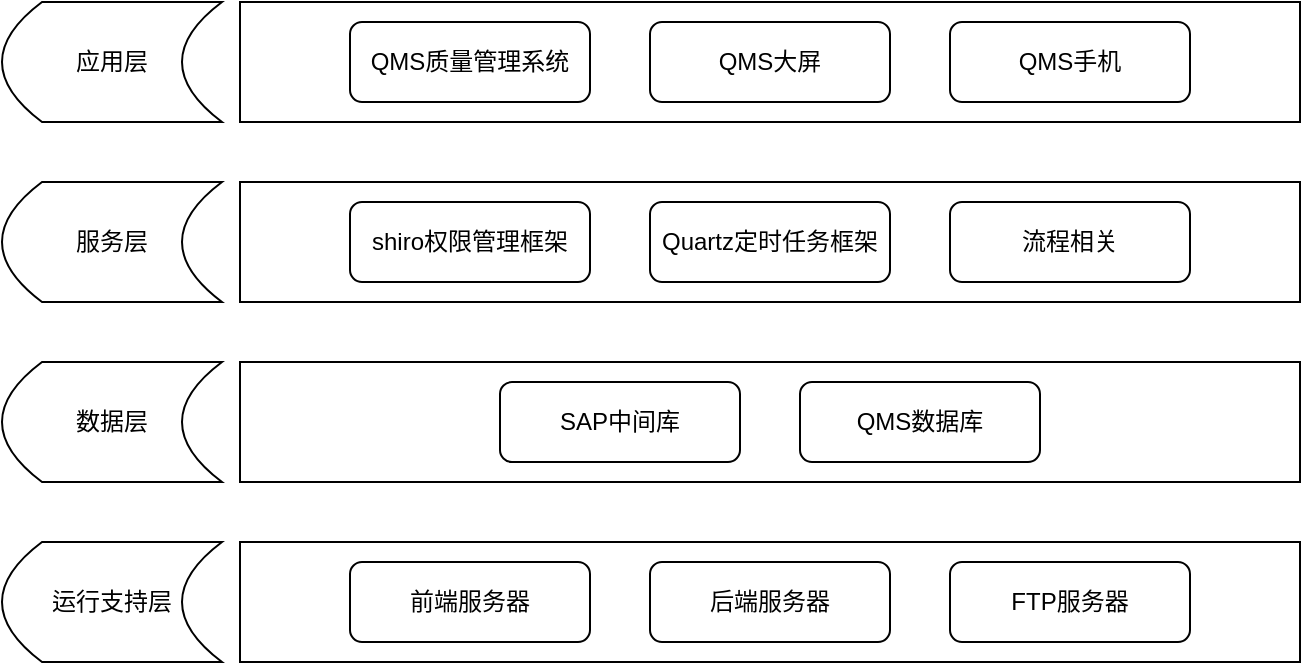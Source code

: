 <mxfile version="16.0.3" type="github" pages="7">
  <diagram id="prtHgNgQTEPvFCAcTncT" name="Page-1">
    <mxGraphModel dx="1422" dy="706" grid="1" gridSize="10" guides="1" tooltips="1" connect="1" arrows="1" fold="1" page="1" pageScale="1" pageWidth="827" pageHeight="1169" math="0" shadow="0">
      <root>
        <mxCell id="0" />
        <mxCell id="1" parent="0" />
        <mxCell id="e-Nd69pFKmjSldwCb9Dt-1" value="" style="rounded=0;whiteSpace=wrap;html=1;" vertex="1" parent="1">
          <mxGeometry x="149" y="80" width="530" height="60" as="geometry" />
        </mxCell>
        <mxCell id="e-Nd69pFKmjSldwCb9Dt-2" value="" style="rounded=0;whiteSpace=wrap;html=1;" vertex="1" parent="1">
          <mxGeometry x="149" y="170" width="530" height="60" as="geometry" />
        </mxCell>
        <mxCell id="e-Nd69pFKmjSldwCb9Dt-3" value="" style="rounded=0;whiteSpace=wrap;html=1;" vertex="1" parent="1">
          <mxGeometry x="149" y="260" width="530" height="60" as="geometry" />
        </mxCell>
        <mxCell id="e-Nd69pFKmjSldwCb9Dt-4" value="" style="rounded=0;whiteSpace=wrap;html=1;" vertex="1" parent="1">
          <mxGeometry x="149" y="350" width="530" height="60" as="geometry" />
        </mxCell>
        <mxCell id="e-Nd69pFKmjSldwCb9Dt-5" value="应用层" style="shape=dataStorage;whiteSpace=wrap;html=1;fixedSize=1;" vertex="1" parent="1">
          <mxGeometry x="30" y="80" width="110" height="60" as="geometry" />
        </mxCell>
        <mxCell id="e-Nd69pFKmjSldwCb9Dt-6" value="服务层" style="shape=dataStorage;whiteSpace=wrap;html=1;fixedSize=1;" vertex="1" parent="1">
          <mxGeometry x="30" y="170" width="110" height="60" as="geometry" />
        </mxCell>
        <mxCell id="e-Nd69pFKmjSldwCb9Dt-7" value="数据层" style="shape=dataStorage;whiteSpace=wrap;html=1;fixedSize=1;" vertex="1" parent="1">
          <mxGeometry x="30" y="260" width="110" height="60" as="geometry" />
        </mxCell>
        <mxCell id="e-Nd69pFKmjSldwCb9Dt-8" value="运行支持层" style="shape=dataStorage;whiteSpace=wrap;html=1;fixedSize=1;" vertex="1" parent="1">
          <mxGeometry x="30" y="350" width="110" height="60" as="geometry" />
        </mxCell>
        <mxCell id="e-Nd69pFKmjSldwCb9Dt-9" value="QMS质量管理系统" style="rounded=1;whiteSpace=wrap;html=1;" vertex="1" parent="1">
          <mxGeometry x="204" y="90" width="120" height="40" as="geometry" />
        </mxCell>
        <mxCell id="e-Nd69pFKmjSldwCb9Dt-10" value="QMS大屏" style="rounded=1;whiteSpace=wrap;html=1;" vertex="1" parent="1">
          <mxGeometry x="354" y="90" width="120" height="40" as="geometry" />
        </mxCell>
        <mxCell id="e-Nd69pFKmjSldwCb9Dt-11" value="QMS手机" style="rounded=1;whiteSpace=wrap;html=1;" vertex="1" parent="1">
          <mxGeometry x="504" y="90" width="120" height="40" as="geometry" />
        </mxCell>
        <mxCell id="e-Nd69pFKmjSldwCb9Dt-12" value="shiro权限管理框架" style="rounded=1;whiteSpace=wrap;html=1;" vertex="1" parent="1">
          <mxGeometry x="204" y="180" width="120" height="40" as="geometry" />
        </mxCell>
        <mxCell id="e-Nd69pFKmjSldwCb9Dt-13" value="Quartz定时任务框架" style="rounded=1;whiteSpace=wrap;html=1;" vertex="1" parent="1">
          <mxGeometry x="354" y="180" width="120" height="40" as="geometry" />
        </mxCell>
        <mxCell id="e-Nd69pFKmjSldwCb9Dt-14" value="流程相关" style="rounded=1;whiteSpace=wrap;html=1;" vertex="1" parent="1">
          <mxGeometry x="504" y="180" width="120" height="40" as="geometry" />
        </mxCell>
        <mxCell id="e-Nd69pFKmjSldwCb9Dt-15" value="SAP中间库" style="rounded=1;whiteSpace=wrap;html=1;" vertex="1" parent="1">
          <mxGeometry x="279" y="270" width="120" height="40" as="geometry" />
        </mxCell>
        <mxCell id="e-Nd69pFKmjSldwCb9Dt-16" value="QMS数据库" style="rounded=1;whiteSpace=wrap;html=1;" vertex="1" parent="1">
          <mxGeometry x="429" y="270" width="120" height="40" as="geometry" />
        </mxCell>
        <mxCell id="e-Nd69pFKmjSldwCb9Dt-17" value="前端服务器" style="rounded=1;whiteSpace=wrap;html=1;" vertex="1" parent="1">
          <mxGeometry x="204" y="360" width="120" height="40" as="geometry" />
        </mxCell>
        <mxCell id="e-Nd69pFKmjSldwCb9Dt-18" value="后端服务器" style="rounded=1;whiteSpace=wrap;html=1;" vertex="1" parent="1">
          <mxGeometry x="354" y="360" width="120" height="40" as="geometry" />
        </mxCell>
        <mxCell id="e-Nd69pFKmjSldwCb9Dt-19" value="FTP服务器" style="rounded=1;whiteSpace=wrap;html=1;" vertex="1" parent="1">
          <mxGeometry x="504" y="360" width="120" height="40" as="geometry" />
        </mxCell>
      </root>
    </mxGraphModel>
  </diagram>
  <diagram name="流程管理-商品证照补充" id="UX9QjlYJA6XG4H0loPrz">
    <mxGraphModel dx="1422" dy="706" grid="1" gridSize="10" guides="1" tooltips="1" connect="1" arrows="1" fold="1" page="1" pageScale="1" pageWidth="827" pageHeight="1169" math="0" shadow="0">
      <root>
        <mxCell id="iYzKEcxlpPNMbzNkGdRz-0" />
        <mxCell id="iYzKEcxlpPNMbzNkGdRz-1" parent="iYzKEcxlpPNMbzNkGdRz-0" />
        <mxCell id="iYzKEcxlpPNMbzNkGdRz-2" value="流程步骤配置表&#xa;wf_state" style="shape=table;startSize=30;container=1;collapsible=1;childLayout=tableLayout;fixedRows=1;rowLines=0;fontStyle=1;align=center;resizeLast=1;" parent="iYzKEcxlpPNMbzNkGdRz-1" vertex="1">
          <mxGeometry x="80" y="140" width="180" height="90" as="geometry" />
        </mxCell>
        <mxCell id="iYzKEcxlpPNMbzNkGdRz-3" value="" style="shape=partialRectangle;collapsible=0;dropTarget=0;pointerEvents=0;fillColor=none;top=0;left=0;bottom=1;right=0;points=[[0,0.5],[1,0.5]];portConstraint=eastwest;" parent="iYzKEcxlpPNMbzNkGdRz-2" vertex="1">
          <mxGeometry y="30" width="180" height="30" as="geometry" />
        </mxCell>
        <mxCell id="iYzKEcxlpPNMbzNkGdRz-4" value="PK" style="shape=partialRectangle;connectable=0;fillColor=none;top=0;left=0;bottom=0;right=0;fontStyle=1;overflow=hidden;" parent="iYzKEcxlpPNMbzNkGdRz-3" vertex="1">
          <mxGeometry width="30" height="30" as="geometry" />
        </mxCell>
        <mxCell id="iYzKEcxlpPNMbzNkGdRz-5" value="id" style="shape=partialRectangle;connectable=0;fillColor=none;top=0;left=0;bottom=0;right=0;align=left;spacingLeft=6;fontStyle=5;overflow=hidden;" parent="iYzKEcxlpPNMbzNkGdRz-3" vertex="1">
          <mxGeometry x="30" width="150" height="30" as="geometry" />
        </mxCell>
        <mxCell id="iYzKEcxlpPNMbzNkGdRz-12" value="" style="shape=partialRectangle;collapsible=0;dropTarget=0;pointerEvents=0;fillColor=none;top=0;left=0;bottom=0;right=0;points=[[0,0.5],[1,0.5]];portConstraint=eastwest;" parent="iYzKEcxlpPNMbzNkGdRz-2" vertex="1">
          <mxGeometry y="60" width="180" height="30" as="geometry" />
        </mxCell>
        <mxCell id="iYzKEcxlpPNMbzNkGdRz-13" value="" style="shape=partialRectangle;connectable=0;fillColor=none;top=0;left=0;bottom=0;right=0;editable=1;overflow=hidden;" parent="iYzKEcxlpPNMbzNkGdRz-12" vertex="1">
          <mxGeometry width="30" height="30" as="geometry" />
        </mxCell>
        <mxCell id="iYzKEcxlpPNMbzNkGdRz-14" value="" style="shape=partialRectangle;connectable=0;fillColor=none;top=0;left=0;bottom=0;right=0;align=left;spacingLeft=6;overflow=hidden;" parent="iYzKEcxlpPNMbzNkGdRz-12" vertex="1">
          <mxGeometry x="30" width="150" height="30" as="geometry" />
        </mxCell>
        <mxCell id="iYzKEcxlpPNMbzNkGdRz-15" value="流程记录表&#xa;wf_step" style="shape=table;startSize=30;container=1;collapsible=1;childLayout=tableLayout;fixedRows=1;rowLines=0;fontStyle=1;align=center;resizeLast=1;" parent="iYzKEcxlpPNMbzNkGdRz-1" vertex="1">
          <mxGeometry x="340" y="260" width="180" height="90" as="geometry" />
        </mxCell>
        <mxCell id="iYzKEcxlpPNMbzNkGdRz-16" value="" style="shape=partialRectangle;collapsible=0;dropTarget=0;pointerEvents=0;fillColor=none;top=0;left=0;bottom=1;right=0;points=[[0,0.5],[1,0.5]];portConstraint=eastwest;" parent="iYzKEcxlpPNMbzNkGdRz-15" vertex="1">
          <mxGeometry y="30" width="180" height="30" as="geometry" />
        </mxCell>
        <mxCell id="iYzKEcxlpPNMbzNkGdRz-17" value="PK" style="shape=partialRectangle;connectable=0;fillColor=none;top=0;left=0;bottom=0;right=0;fontStyle=1;overflow=hidden;" parent="iYzKEcxlpPNMbzNkGdRz-16" vertex="1">
          <mxGeometry width="30" height="30" as="geometry" />
        </mxCell>
        <mxCell id="iYzKEcxlpPNMbzNkGdRz-18" value="id" style="shape=partialRectangle;connectable=0;fillColor=none;top=0;left=0;bottom=0;right=0;align=left;spacingLeft=6;fontStyle=5;overflow=hidden;" parent="iYzKEcxlpPNMbzNkGdRz-16" vertex="1">
          <mxGeometry x="30" width="150" height="30" as="geometry" />
        </mxCell>
        <mxCell id="iYzKEcxlpPNMbzNkGdRz-19" value="" style="shape=partialRectangle;collapsible=0;dropTarget=0;pointerEvents=0;fillColor=none;top=0;left=0;bottom=0;right=0;points=[[0,0.5],[1,0.5]];portConstraint=eastwest;" parent="iYzKEcxlpPNMbzNkGdRz-15" vertex="1">
          <mxGeometry y="60" width="180" height="30" as="geometry" />
        </mxCell>
        <mxCell id="iYzKEcxlpPNMbzNkGdRz-20" value="" style="shape=partialRectangle;connectable=0;fillColor=none;top=0;left=0;bottom=0;right=0;editable=1;overflow=hidden;" parent="iYzKEcxlpPNMbzNkGdRz-19" vertex="1">
          <mxGeometry width="30" height="30" as="geometry" />
        </mxCell>
        <mxCell id="iYzKEcxlpPNMbzNkGdRz-21" value="" style="shape=partialRectangle;connectable=0;fillColor=none;top=0;left=0;bottom=0;right=0;align=left;spacingLeft=6;overflow=hidden;" parent="iYzKEcxlpPNMbzNkGdRz-19" vertex="1">
          <mxGeometry x="30" width="150" height="30" as="geometry" />
        </mxCell>
        <mxCell id="iYzKEcxlpPNMbzNkGdRz-22" value="流程记录表-每个人的记录&#xa;wf_step_every" style="shape=table;startSize=30;container=1;collapsible=1;childLayout=tableLayout;fixedRows=1;rowLines=0;fontStyle=1;align=center;resizeLast=1;" parent="iYzKEcxlpPNMbzNkGdRz-1" vertex="1">
          <mxGeometry x="590" y="260" width="180" height="90" as="geometry" />
        </mxCell>
        <mxCell id="iYzKEcxlpPNMbzNkGdRz-23" value="" style="shape=partialRectangle;collapsible=0;dropTarget=0;pointerEvents=0;fillColor=none;top=0;left=0;bottom=1;right=0;points=[[0,0.5],[1,0.5]];portConstraint=eastwest;" parent="iYzKEcxlpPNMbzNkGdRz-22" vertex="1">
          <mxGeometry y="30" width="180" height="30" as="geometry" />
        </mxCell>
        <mxCell id="iYzKEcxlpPNMbzNkGdRz-24" value="PK" style="shape=partialRectangle;connectable=0;fillColor=none;top=0;left=0;bottom=0;right=0;fontStyle=1;overflow=hidden;" parent="iYzKEcxlpPNMbzNkGdRz-23" vertex="1">
          <mxGeometry width="30" height="30" as="geometry" />
        </mxCell>
        <mxCell id="iYzKEcxlpPNMbzNkGdRz-25" value="id" style="shape=partialRectangle;connectable=0;fillColor=none;top=0;left=0;bottom=0;right=0;align=left;spacingLeft=6;fontStyle=5;overflow=hidden;" parent="iYzKEcxlpPNMbzNkGdRz-23" vertex="1">
          <mxGeometry x="30" width="150" height="30" as="geometry" />
        </mxCell>
        <mxCell id="iYzKEcxlpPNMbzNkGdRz-26" value="" style="shape=partialRectangle;collapsible=0;dropTarget=0;pointerEvents=0;fillColor=none;top=0;left=0;bottom=0;right=0;points=[[0,0.5],[1,0.5]];portConstraint=eastwest;" parent="iYzKEcxlpPNMbzNkGdRz-22" vertex="1">
          <mxGeometry y="60" width="180" height="30" as="geometry" />
        </mxCell>
        <mxCell id="iYzKEcxlpPNMbzNkGdRz-27" value="" style="shape=partialRectangle;connectable=0;fillColor=none;top=0;left=0;bottom=0;right=0;editable=1;overflow=hidden;" parent="iYzKEcxlpPNMbzNkGdRz-26" vertex="1">
          <mxGeometry width="30" height="30" as="geometry" />
        </mxCell>
        <mxCell id="iYzKEcxlpPNMbzNkGdRz-28" value="" style="shape=partialRectangle;connectable=0;fillColor=none;top=0;left=0;bottom=0;right=0;align=left;spacingLeft=6;overflow=hidden;" parent="iYzKEcxlpPNMbzNkGdRz-26" vertex="1">
          <mxGeometry x="30" width="150" height="30" as="geometry" />
        </mxCell>
        <mxCell id="iYzKEcxlpPNMbzNkGdRz-29" value="流程表&#xa;wf_main" style="shape=table;startSize=30;container=1;collapsible=1;childLayout=tableLayout;fixedRows=1;rowLines=0;fontStyle=1;align=center;resizeLast=1;" parent="iYzKEcxlpPNMbzNkGdRz-1" vertex="1">
          <mxGeometry x="80" y="260" width="180" height="90" as="geometry" />
        </mxCell>
        <mxCell id="iYzKEcxlpPNMbzNkGdRz-30" value="" style="shape=partialRectangle;collapsible=0;dropTarget=0;pointerEvents=0;fillColor=none;top=0;left=0;bottom=1;right=0;points=[[0,0.5],[1,0.5]];portConstraint=eastwest;" parent="iYzKEcxlpPNMbzNkGdRz-29" vertex="1">
          <mxGeometry y="30" width="180" height="30" as="geometry" />
        </mxCell>
        <mxCell id="iYzKEcxlpPNMbzNkGdRz-31" value="PK" style="shape=partialRectangle;connectable=0;fillColor=none;top=0;left=0;bottom=0;right=0;fontStyle=1;overflow=hidden;" parent="iYzKEcxlpPNMbzNkGdRz-30" vertex="1">
          <mxGeometry width="30" height="30" as="geometry" />
        </mxCell>
        <mxCell id="iYzKEcxlpPNMbzNkGdRz-32" value="id" style="shape=partialRectangle;connectable=0;fillColor=none;top=0;left=0;bottom=0;right=0;align=left;spacingLeft=6;fontStyle=5;overflow=hidden;" parent="iYzKEcxlpPNMbzNkGdRz-30" vertex="1">
          <mxGeometry x="30" width="150" height="30" as="geometry" />
        </mxCell>
        <mxCell id="iYzKEcxlpPNMbzNkGdRz-33" value="" style="shape=partialRectangle;collapsible=0;dropTarget=0;pointerEvents=0;fillColor=none;top=0;left=0;bottom=0;right=0;points=[[0,0.5],[1,0.5]];portConstraint=eastwest;" parent="iYzKEcxlpPNMbzNkGdRz-29" vertex="1">
          <mxGeometry y="60" width="180" height="30" as="geometry" />
        </mxCell>
        <mxCell id="iYzKEcxlpPNMbzNkGdRz-34" value="" style="shape=partialRectangle;connectable=0;fillColor=none;top=0;left=0;bottom=0;right=0;editable=1;overflow=hidden;" parent="iYzKEcxlpPNMbzNkGdRz-33" vertex="1">
          <mxGeometry width="30" height="30" as="geometry" />
        </mxCell>
        <mxCell id="iYzKEcxlpPNMbzNkGdRz-35" value="" style="shape=partialRectangle;connectable=0;fillColor=none;top=0;left=0;bottom=0;right=0;align=left;spacingLeft=6;overflow=hidden;" parent="iYzKEcxlpPNMbzNkGdRz-33" vertex="1">
          <mxGeometry x="30" width="150" height="30" as="geometry" />
        </mxCell>
        <mxCell id="iYzKEcxlpPNMbzNkGdRz-36" value="流程表-商品证照补充&#xa;wf_main_add_goods" style="shape=table;startSize=30;container=1;collapsible=1;childLayout=tableLayout;fixedRows=1;rowLines=0;fontStyle=1;align=center;resizeLast=1;" parent="iYzKEcxlpPNMbzNkGdRz-1" vertex="1">
          <mxGeometry x="80" y="380" width="180" height="90" as="geometry" />
        </mxCell>
        <mxCell id="iYzKEcxlpPNMbzNkGdRz-37" value="" style="shape=partialRectangle;collapsible=0;dropTarget=0;pointerEvents=0;fillColor=none;top=0;left=0;bottom=1;right=0;points=[[0,0.5],[1,0.5]];portConstraint=eastwest;" parent="iYzKEcxlpPNMbzNkGdRz-36" vertex="1">
          <mxGeometry y="30" width="180" height="30" as="geometry" />
        </mxCell>
        <mxCell id="iYzKEcxlpPNMbzNkGdRz-38" value="PK" style="shape=partialRectangle;connectable=0;fillColor=none;top=0;left=0;bottom=0;right=0;fontStyle=1;overflow=hidden;" parent="iYzKEcxlpPNMbzNkGdRz-37" vertex="1">
          <mxGeometry width="30" height="30" as="geometry" />
        </mxCell>
        <mxCell id="iYzKEcxlpPNMbzNkGdRz-39" value="id" style="shape=partialRectangle;connectable=0;fillColor=none;top=0;left=0;bottom=0;right=0;align=left;spacingLeft=6;fontStyle=5;overflow=hidden;" parent="iYzKEcxlpPNMbzNkGdRz-37" vertex="1">
          <mxGeometry x="30" width="150" height="30" as="geometry" />
        </mxCell>
        <mxCell id="iYzKEcxlpPNMbzNkGdRz-40" value="" style="shape=partialRectangle;collapsible=0;dropTarget=0;pointerEvents=0;fillColor=none;top=0;left=0;bottom=0;right=0;points=[[0,0.5],[1,0.5]];portConstraint=eastwest;" parent="iYzKEcxlpPNMbzNkGdRz-36" vertex="1">
          <mxGeometry y="60" width="180" height="30" as="geometry" />
        </mxCell>
        <mxCell id="iYzKEcxlpPNMbzNkGdRz-41" value="" style="shape=partialRectangle;connectable=0;fillColor=none;top=0;left=0;bottom=0;right=0;editable=1;overflow=hidden;" parent="iYzKEcxlpPNMbzNkGdRz-40" vertex="1">
          <mxGeometry width="30" height="30" as="geometry" />
        </mxCell>
        <mxCell id="iYzKEcxlpPNMbzNkGdRz-42" value="" style="shape=partialRectangle;connectable=0;fillColor=none;top=0;left=0;bottom=0;right=0;align=left;spacingLeft=6;overflow=hidden;" parent="iYzKEcxlpPNMbzNkGdRz-40" vertex="1">
          <mxGeometry x="30" width="150" height="30" as="geometry" />
        </mxCell>
        <mxCell id="iYzKEcxlpPNMbzNkGdRz-43" value="流程表-商品证照相关&#xa;wf_add_goods" style="shape=table;startSize=30;container=1;collapsible=1;childLayout=tableLayout;fixedRows=1;rowLines=0;fontStyle=1;align=center;resizeLast=1;" parent="iYzKEcxlpPNMbzNkGdRz-1" vertex="1">
          <mxGeometry x="340" y="505" width="180" height="90" as="geometry" />
        </mxCell>
        <mxCell id="iYzKEcxlpPNMbzNkGdRz-44" value="" style="shape=partialRectangle;collapsible=0;dropTarget=0;pointerEvents=0;fillColor=none;top=0;left=0;bottom=1;right=0;points=[[0,0.5],[1,0.5]];portConstraint=eastwest;" parent="iYzKEcxlpPNMbzNkGdRz-43" vertex="1">
          <mxGeometry y="30" width="180" height="30" as="geometry" />
        </mxCell>
        <mxCell id="iYzKEcxlpPNMbzNkGdRz-45" value="PK" style="shape=partialRectangle;connectable=0;fillColor=none;top=0;left=0;bottom=0;right=0;fontStyle=1;overflow=hidden;" parent="iYzKEcxlpPNMbzNkGdRz-44" vertex="1">
          <mxGeometry width="30" height="30" as="geometry" />
        </mxCell>
        <mxCell id="iYzKEcxlpPNMbzNkGdRz-46" value="id" style="shape=partialRectangle;connectable=0;fillColor=none;top=0;left=0;bottom=0;right=0;align=left;spacingLeft=6;fontStyle=5;overflow=hidden;" parent="iYzKEcxlpPNMbzNkGdRz-44" vertex="1">
          <mxGeometry x="30" width="150" height="30" as="geometry" />
        </mxCell>
        <mxCell id="iYzKEcxlpPNMbzNkGdRz-47" value="" style="shape=partialRectangle;collapsible=0;dropTarget=0;pointerEvents=0;fillColor=none;top=0;left=0;bottom=0;right=0;points=[[0,0.5],[1,0.5]];portConstraint=eastwest;" parent="iYzKEcxlpPNMbzNkGdRz-43" vertex="1">
          <mxGeometry y="60" width="180" height="30" as="geometry" />
        </mxCell>
        <mxCell id="iYzKEcxlpPNMbzNkGdRz-48" value="" style="shape=partialRectangle;connectable=0;fillColor=none;top=0;left=0;bottom=0;right=0;editable=1;overflow=hidden;" parent="iYzKEcxlpPNMbzNkGdRz-47" vertex="1">
          <mxGeometry width="30" height="30" as="geometry" />
        </mxCell>
        <mxCell id="iYzKEcxlpPNMbzNkGdRz-49" value="" style="shape=partialRectangle;connectable=0;fillColor=none;top=0;left=0;bottom=0;right=0;align=left;spacingLeft=6;overflow=hidden;" parent="iYzKEcxlpPNMbzNkGdRz-47" vertex="1">
          <mxGeometry x="30" width="150" height="30" as="geometry" />
        </mxCell>
        <mxCell id="iYzKEcxlpPNMbzNkGdRz-50" value="流程表-供应商品牌证照相关&#xa;wf_add_manufacturer" style="shape=table;startSize=30;container=1;collapsible=1;childLayout=tableLayout;fixedRows=1;rowLines=0;fontStyle=1;align=center;resizeLast=1;" parent="iYzKEcxlpPNMbzNkGdRz-1" vertex="1">
          <mxGeometry x="340" y="380" width="180" height="90" as="geometry" />
        </mxCell>
        <mxCell id="iYzKEcxlpPNMbzNkGdRz-51" value="" style="shape=partialRectangle;collapsible=0;dropTarget=0;pointerEvents=0;fillColor=none;top=0;left=0;bottom=1;right=0;points=[[0,0.5],[1,0.5]];portConstraint=eastwest;" parent="iYzKEcxlpPNMbzNkGdRz-50" vertex="1">
          <mxGeometry y="30" width="180" height="30" as="geometry" />
        </mxCell>
        <mxCell id="iYzKEcxlpPNMbzNkGdRz-52" value="PK" style="shape=partialRectangle;connectable=0;fillColor=none;top=0;left=0;bottom=0;right=0;fontStyle=1;overflow=hidden;" parent="iYzKEcxlpPNMbzNkGdRz-51" vertex="1">
          <mxGeometry width="30" height="30" as="geometry" />
        </mxCell>
        <mxCell id="iYzKEcxlpPNMbzNkGdRz-53" value="id" style="shape=partialRectangle;connectable=0;fillColor=none;top=0;left=0;bottom=0;right=0;align=left;spacingLeft=6;fontStyle=5;overflow=hidden;" parent="iYzKEcxlpPNMbzNkGdRz-51" vertex="1">
          <mxGeometry x="30" width="150" height="30" as="geometry" />
        </mxCell>
        <mxCell id="iYzKEcxlpPNMbzNkGdRz-54" value="" style="shape=partialRectangle;collapsible=0;dropTarget=0;pointerEvents=0;fillColor=none;top=0;left=0;bottom=0;right=0;points=[[0,0.5],[1,0.5]];portConstraint=eastwest;" parent="iYzKEcxlpPNMbzNkGdRz-50" vertex="1">
          <mxGeometry y="60" width="180" height="30" as="geometry" />
        </mxCell>
        <mxCell id="iYzKEcxlpPNMbzNkGdRz-55" value="" style="shape=partialRectangle;connectable=0;fillColor=none;top=0;left=0;bottom=0;right=0;editable=1;overflow=hidden;" parent="iYzKEcxlpPNMbzNkGdRz-54" vertex="1">
          <mxGeometry width="30" height="30" as="geometry" />
        </mxCell>
        <mxCell id="iYzKEcxlpPNMbzNkGdRz-56" value="" style="shape=partialRectangle;connectable=0;fillColor=none;top=0;left=0;bottom=0;right=0;align=left;spacingLeft=6;overflow=hidden;" parent="iYzKEcxlpPNMbzNkGdRz-54" vertex="1">
          <mxGeometry x="30" width="150" height="30" as="geometry" />
        </mxCell>
        <mxCell id="iYzKEcxlpPNMbzNkGdRz-63" value="" style="edgeStyle=entityRelationEdgeStyle;fontSize=12;html=1;endArrow=ERoneToMany;exitX=1;exitY=0.5;exitDx=0;exitDy=0;entryX=0;entryY=0.5;entryDx=0;entryDy=0;" parent="iYzKEcxlpPNMbzNkGdRz-1" source="iYzKEcxlpPNMbzNkGdRz-37" target="iYzKEcxlpPNMbzNkGdRz-44" edge="1">
          <mxGeometry width="100" height="100" relative="1" as="geometry">
            <mxPoint x="360" y="525" as="sourcePoint" />
            <mxPoint x="460" y="425" as="targetPoint" />
          </mxGeometry>
        </mxCell>
        <mxCell id="iYzKEcxlpPNMbzNkGdRz-64" value="" style="edgeStyle=entityRelationEdgeStyle;fontSize=12;html=1;endArrow=ERmandOne;startArrow=ERmandOne;exitX=1;exitY=0.5;exitDx=0;exitDy=0;entryX=1;entryY=0.5;entryDx=0;entryDy=0;" parent="iYzKEcxlpPNMbzNkGdRz-1" source="iYzKEcxlpPNMbzNkGdRz-30" target="iYzKEcxlpPNMbzNkGdRz-37" edge="1">
          <mxGeometry width="100" height="100" relative="1" as="geometry">
            <mxPoint x="360" y="325" as="sourcePoint" />
            <mxPoint x="460" y="225" as="targetPoint" />
          </mxGeometry>
        </mxCell>
        <mxCell id="iYzKEcxlpPNMbzNkGdRz-65" value="" style="edgeStyle=entityRelationEdgeStyle;fontSize=12;html=1;endArrow=ERoneToMany;exitX=1;exitY=0.5;exitDx=0;exitDy=0;entryX=0;entryY=0.5;entryDx=0;entryDy=0;" parent="iYzKEcxlpPNMbzNkGdRz-1" source="iYzKEcxlpPNMbzNkGdRz-37" target="iYzKEcxlpPNMbzNkGdRz-16" edge="1">
          <mxGeometry width="100" height="100" relative="1" as="geometry">
            <mxPoint x="360" y="370" as="sourcePoint" />
            <mxPoint x="460" y="270" as="targetPoint" />
          </mxGeometry>
        </mxCell>
        <mxCell id="iYzKEcxlpPNMbzNkGdRz-67" value="" style="edgeStyle=entityRelationEdgeStyle;fontSize=12;html=1;endArrow=ERoneToMany;exitX=1;exitY=0.5;exitDx=0;exitDy=0;entryX=0;entryY=0.5;entryDx=0;entryDy=0;" parent="iYzKEcxlpPNMbzNkGdRz-1" source="iYzKEcxlpPNMbzNkGdRz-37" target="iYzKEcxlpPNMbzNkGdRz-51" edge="1">
          <mxGeometry width="100" height="100" relative="1" as="geometry">
            <mxPoint x="360" y="450" as="sourcePoint" />
            <mxPoint x="460" y="350" as="targetPoint" />
          </mxGeometry>
        </mxCell>
        <mxCell id="iYzKEcxlpPNMbzNkGdRz-81" value="证照信息表&#xa;wf_attach_new" style="shape=table;startSize=30;container=1;collapsible=1;childLayout=tableLayout;fixedRows=1;rowLines=0;fontStyle=1;align=center;resizeLast=1;" parent="iYzKEcxlpPNMbzNkGdRz-1" vertex="1">
          <mxGeometry x="590" y="395" width="180" height="90" as="geometry" />
        </mxCell>
        <mxCell id="iYzKEcxlpPNMbzNkGdRz-82" value="" style="shape=partialRectangle;collapsible=0;dropTarget=0;pointerEvents=0;fillColor=none;top=0;left=0;bottom=1;right=0;points=[[0,0.5],[1,0.5]];portConstraint=eastwest;" parent="iYzKEcxlpPNMbzNkGdRz-81" vertex="1">
          <mxGeometry y="30" width="180" height="30" as="geometry" />
        </mxCell>
        <mxCell id="iYzKEcxlpPNMbzNkGdRz-83" value="PK" style="shape=partialRectangle;connectable=0;fillColor=none;top=0;left=0;bottom=0;right=0;fontStyle=1;overflow=hidden;" parent="iYzKEcxlpPNMbzNkGdRz-82" vertex="1">
          <mxGeometry width="30" height="30" as="geometry" />
        </mxCell>
        <mxCell id="iYzKEcxlpPNMbzNkGdRz-84" value="id" style="shape=partialRectangle;connectable=0;fillColor=none;top=0;left=0;bottom=0;right=0;align=left;spacingLeft=6;fontStyle=5;overflow=hidden;" parent="iYzKEcxlpPNMbzNkGdRz-82" vertex="1">
          <mxGeometry x="30" width="150" height="30" as="geometry" />
        </mxCell>
        <mxCell id="iYzKEcxlpPNMbzNkGdRz-85" value="" style="shape=partialRectangle;collapsible=0;dropTarget=0;pointerEvents=0;fillColor=none;top=0;left=0;bottom=0;right=0;points=[[0,0.5],[1,0.5]];portConstraint=eastwest;" parent="iYzKEcxlpPNMbzNkGdRz-81" vertex="1">
          <mxGeometry y="60" width="180" height="30" as="geometry" />
        </mxCell>
        <mxCell id="iYzKEcxlpPNMbzNkGdRz-86" value="" style="shape=partialRectangle;connectable=0;fillColor=none;top=0;left=0;bottom=0;right=0;editable=1;overflow=hidden;" parent="iYzKEcxlpPNMbzNkGdRz-85" vertex="1">
          <mxGeometry width="30" height="30" as="geometry" />
        </mxCell>
        <mxCell id="iYzKEcxlpPNMbzNkGdRz-87" value="" style="shape=partialRectangle;connectable=0;fillColor=none;top=0;left=0;bottom=0;right=0;align=left;spacingLeft=6;overflow=hidden;" parent="iYzKEcxlpPNMbzNkGdRz-85" vertex="1">
          <mxGeometry x="30" width="150" height="30" as="geometry" />
        </mxCell>
        <mxCell id="iYzKEcxlpPNMbzNkGdRz-88" value="" style="edgeStyle=entityRelationEdgeStyle;fontSize=12;html=1;endArrow=ERoneToMany;exitX=1;exitY=0.5;exitDx=0;exitDy=0;entryX=0;entryY=0.5;entryDx=0;entryDy=0;" parent="iYzKEcxlpPNMbzNkGdRz-1" source="iYzKEcxlpPNMbzNkGdRz-51" target="iYzKEcxlpPNMbzNkGdRz-82" edge="1">
          <mxGeometry width="100" height="100" relative="1" as="geometry">
            <mxPoint x="270" y="450" as="sourcePoint" />
            <mxPoint x="350" y="315" as="targetPoint" />
          </mxGeometry>
        </mxCell>
        <mxCell id="iYzKEcxlpPNMbzNkGdRz-89" value="" style="edgeStyle=entityRelationEdgeStyle;fontSize=12;html=1;endArrow=ERoneToMany;exitX=1;exitY=0.5;exitDx=0;exitDy=0;entryX=0;entryY=0.5;entryDx=0;entryDy=0;" parent="iYzKEcxlpPNMbzNkGdRz-1" source="iYzKEcxlpPNMbzNkGdRz-44" target="iYzKEcxlpPNMbzNkGdRz-82" edge="1">
          <mxGeometry width="100" height="100" relative="1" as="geometry">
            <mxPoint x="530" y="450" as="sourcePoint" />
            <mxPoint x="600" y="450" as="targetPoint" />
          </mxGeometry>
        </mxCell>
        <mxCell id="iYzKEcxlpPNMbzNkGdRz-90" value="证照信息表-明细&#xa;attach_detail" style="shape=table;startSize=30;container=1;collapsible=1;childLayout=tableLayout;fixedRows=1;rowLines=0;fontStyle=1;align=center;resizeLast=1;" parent="iYzKEcxlpPNMbzNkGdRz-1" vertex="1">
          <mxGeometry x="590" y="505" width="180" height="90" as="geometry" />
        </mxCell>
        <mxCell id="iYzKEcxlpPNMbzNkGdRz-91" value="" style="shape=partialRectangle;collapsible=0;dropTarget=0;pointerEvents=0;fillColor=none;top=0;left=0;bottom=1;right=0;points=[[0,0.5],[1,0.5]];portConstraint=eastwest;" parent="iYzKEcxlpPNMbzNkGdRz-90" vertex="1">
          <mxGeometry y="30" width="180" height="30" as="geometry" />
        </mxCell>
        <mxCell id="iYzKEcxlpPNMbzNkGdRz-92" value="PK" style="shape=partialRectangle;connectable=0;fillColor=none;top=0;left=0;bottom=0;right=0;fontStyle=1;overflow=hidden;" parent="iYzKEcxlpPNMbzNkGdRz-91" vertex="1">
          <mxGeometry width="30" height="30" as="geometry" />
        </mxCell>
        <mxCell id="iYzKEcxlpPNMbzNkGdRz-93" value="id" style="shape=partialRectangle;connectable=0;fillColor=none;top=0;left=0;bottom=0;right=0;align=left;spacingLeft=6;fontStyle=5;overflow=hidden;" parent="iYzKEcxlpPNMbzNkGdRz-91" vertex="1">
          <mxGeometry x="30" width="150" height="30" as="geometry" />
        </mxCell>
        <mxCell id="iYzKEcxlpPNMbzNkGdRz-94" value="" style="shape=partialRectangle;collapsible=0;dropTarget=0;pointerEvents=0;fillColor=none;top=0;left=0;bottom=0;right=0;points=[[0,0.5],[1,0.5]];portConstraint=eastwest;" parent="iYzKEcxlpPNMbzNkGdRz-90" vertex="1">
          <mxGeometry y="60" width="180" height="30" as="geometry" />
        </mxCell>
        <mxCell id="iYzKEcxlpPNMbzNkGdRz-95" value="" style="shape=partialRectangle;connectable=0;fillColor=none;top=0;left=0;bottom=0;right=0;editable=1;overflow=hidden;" parent="iYzKEcxlpPNMbzNkGdRz-94" vertex="1">
          <mxGeometry width="30" height="30" as="geometry" />
        </mxCell>
        <mxCell id="iYzKEcxlpPNMbzNkGdRz-96" value="" style="shape=partialRectangle;connectable=0;fillColor=none;top=0;left=0;bottom=0;right=0;align=left;spacingLeft=6;overflow=hidden;" parent="iYzKEcxlpPNMbzNkGdRz-94" vertex="1">
          <mxGeometry x="30" width="150" height="30" as="geometry" />
        </mxCell>
        <mxCell id="iYzKEcxlpPNMbzNkGdRz-97" value="" style="edgeStyle=entityRelationEdgeStyle;fontSize=12;html=1;endArrow=ERoneToMany;exitX=1;exitY=0.5;exitDx=0;exitDy=0;entryX=1;entryY=0.5;entryDx=0;entryDy=0;" parent="iYzKEcxlpPNMbzNkGdRz-1" source="iYzKEcxlpPNMbzNkGdRz-82" target="iYzKEcxlpPNMbzNkGdRz-91" edge="1">
          <mxGeometry width="100" height="100" relative="1" as="geometry">
            <mxPoint x="530" y="560" as="sourcePoint" />
            <mxPoint x="600" y="450" as="targetPoint" />
          </mxGeometry>
        </mxCell>
        <mxCell id="iYzKEcxlpPNMbzNkGdRz-98" value="证照信息表-办结储存&#xa;qms_attach" style="shape=table;startSize=30;container=1;collapsible=1;childLayout=tableLayout;fixedRows=1;rowLines=0;fontStyle=1;align=center;resizeLast=1;" parent="iYzKEcxlpPNMbzNkGdRz-1" vertex="1">
          <mxGeometry x="340" y="620" width="180" height="90" as="geometry" />
        </mxCell>
        <mxCell id="iYzKEcxlpPNMbzNkGdRz-99" value="" style="shape=partialRectangle;collapsible=0;dropTarget=0;pointerEvents=0;fillColor=none;top=0;left=0;bottom=1;right=0;points=[[0,0.5],[1,0.5]];portConstraint=eastwest;" parent="iYzKEcxlpPNMbzNkGdRz-98" vertex="1">
          <mxGeometry y="30" width="180" height="30" as="geometry" />
        </mxCell>
        <mxCell id="iYzKEcxlpPNMbzNkGdRz-100" value="PK" style="shape=partialRectangle;connectable=0;fillColor=none;top=0;left=0;bottom=0;right=0;fontStyle=1;overflow=hidden;" parent="iYzKEcxlpPNMbzNkGdRz-99" vertex="1">
          <mxGeometry width="30" height="30" as="geometry" />
        </mxCell>
        <mxCell id="iYzKEcxlpPNMbzNkGdRz-101" value="id" style="shape=partialRectangle;connectable=0;fillColor=none;top=0;left=0;bottom=0;right=0;align=left;spacingLeft=6;fontStyle=5;overflow=hidden;" parent="iYzKEcxlpPNMbzNkGdRz-99" vertex="1">
          <mxGeometry x="30" width="150" height="30" as="geometry" />
        </mxCell>
        <mxCell id="iYzKEcxlpPNMbzNkGdRz-102" value="" style="shape=partialRectangle;collapsible=0;dropTarget=0;pointerEvents=0;fillColor=none;top=0;left=0;bottom=0;right=0;points=[[0,0.5],[1,0.5]];portConstraint=eastwest;" parent="iYzKEcxlpPNMbzNkGdRz-98" vertex="1">
          <mxGeometry y="60" width="180" height="30" as="geometry" />
        </mxCell>
        <mxCell id="iYzKEcxlpPNMbzNkGdRz-103" value="" style="shape=partialRectangle;connectable=0;fillColor=none;top=0;left=0;bottom=0;right=0;editable=1;overflow=hidden;" parent="iYzKEcxlpPNMbzNkGdRz-102" vertex="1">
          <mxGeometry width="30" height="30" as="geometry" />
        </mxCell>
        <mxCell id="iYzKEcxlpPNMbzNkGdRz-104" value="" style="shape=partialRectangle;connectable=0;fillColor=none;top=0;left=0;bottom=0;right=0;align=left;spacingLeft=6;overflow=hidden;" parent="iYzKEcxlpPNMbzNkGdRz-102" vertex="1">
          <mxGeometry x="30" width="150" height="30" as="geometry" />
        </mxCell>
        <mxCell id="iYzKEcxlpPNMbzNkGdRz-105" value="" style="edgeStyle=entityRelationEdgeStyle;fontSize=12;html=1;endArrow=ERoneToMany;exitX=1;exitY=0.5;exitDx=0;exitDy=0;entryX=0;entryY=0.5;entryDx=0;entryDy=0;" parent="iYzKEcxlpPNMbzNkGdRz-1" source="iYzKEcxlpPNMbzNkGdRz-99" target="iYzKEcxlpPNMbzNkGdRz-91" edge="1">
          <mxGeometry width="100" height="100" relative="1" as="geometry">
            <mxPoint x="780" y="450" as="sourcePoint" />
            <mxPoint x="780" y="560" as="targetPoint" />
          </mxGeometry>
        </mxCell>
      </root>
    </mxGraphModel>
  </diagram>
  <diagram name="流程管理-供应商证照补充" id="8jH97TgbJifC34f8GkP6">
    <mxGraphModel dx="1422" dy="706" grid="1" gridSize="10" guides="1" tooltips="1" connect="1" arrows="1" fold="1" page="1" pageScale="1" pageWidth="827" pageHeight="1169" math="0" shadow="0">
      <root>
        <mxCell id="WzcOKwvyirAGMxU1ZFBm-0" />
        <mxCell id="WzcOKwvyirAGMxU1ZFBm-1" parent="WzcOKwvyirAGMxU1ZFBm-0" />
        <mxCell id="WzcOKwvyirAGMxU1ZFBm-2" value="流程步骤配置表&#xa;wf_state" style="shape=table;startSize=30;container=1;collapsible=1;childLayout=tableLayout;fixedRows=1;rowLines=0;fontStyle=1;align=center;resizeLast=1;" parent="WzcOKwvyirAGMxU1ZFBm-1" vertex="1">
          <mxGeometry x="80" y="140" width="180" height="90" as="geometry" />
        </mxCell>
        <mxCell id="WzcOKwvyirAGMxU1ZFBm-3" value="" style="shape=partialRectangle;collapsible=0;dropTarget=0;pointerEvents=0;fillColor=none;top=0;left=0;bottom=1;right=0;points=[[0,0.5],[1,0.5]];portConstraint=eastwest;" parent="WzcOKwvyirAGMxU1ZFBm-2" vertex="1">
          <mxGeometry y="30" width="180" height="30" as="geometry" />
        </mxCell>
        <mxCell id="WzcOKwvyirAGMxU1ZFBm-4" value="PK" style="shape=partialRectangle;connectable=0;fillColor=none;top=0;left=0;bottom=0;right=0;fontStyle=1;overflow=hidden;" parent="WzcOKwvyirAGMxU1ZFBm-3" vertex="1">
          <mxGeometry width="30" height="30" as="geometry" />
        </mxCell>
        <mxCell id="WzcOKwvyirAGMxU1ZFBm-5" value="id" style="shape=partialRectangle;connectable=0;fillColor=none;top=0;left=0;bottom=0;right=0;align=left;spacingLeft=6;fontStyle=5;overflow=hidden;" parent="WzcOKwvyirAGMxU1ZFBm-3" vertex="1">
          <mxGeometry x="30" width="150" height="30" as="geometry" />
        </mxCell>
        <mxCell id="WzcOKwvyirAGMxU1ZFBm-6" value="" style="shape=partialRectangle;collapsible=0;dropTarget=0;pointerEvents=0;fillColor=none;top=0;left=0;bottom=0;right=0;points=[[0,0.5],[1,0.5]];portConstraint=eastwest;" parent="WzcOKwvyirAGMxU1ZFBm-2" vertex="1">
          <mxGeometry y="60" width="180" height="30" as="geometry" />
        </mxCell>
        <mxCell id="WzcOKwvyirAGMxU1ZFBm-7" value="" style="shape=partialRectangle;connectable=0;fillColor=none;top=0;left=0;bottom=0;right=0;editable=1;overflow=hidden;" parent="WzcOKwvyirAGMxU1ZFBm-6" vertex="1">
          <mxGeometry width="30" height="30" as="geometry" />
        </mxCell>
        <mxCell id="WzcOKwvyirAGMxU1ZFBm-8" value="" style="shape=partialRectangle;connectable=0;fillColor=none;top=0;left=0;bottom=0;right=0;align=left;spacingLeft=6;overflow=hidden;" parent="WzcOKwvyirAGMxU1ZFBm-6" vertex="1">
          <mxGeometry x="30" width="150" height="30" as="geometry" />
        </mxCell>
        <mxCell id="WzcOKwvyirAGMxU1ZFBm-9" value="流程记录表&#xa;wf_step" style="shape=table;startSize=30;container=1;collapsible=1;childLayout=tableLayout;fixedRows=1;rowLines=0;fontStyle=1;align=center;resizeLast=1;" parent="WzcOKwvyirAGMxU1ZFBm-1" vertex="1">
          <mxGeometry x="340" y="260" width="180" height="90" as="geometry" />
        </mxCell>
        <mxCell id="WzcOKwvyirAGMxU1ZFBm-10" value="" style="shape=partialRectangle;collapsible=0;dropTarget=0;pointerEvents=0;fillColor=none;top=0;left=0;bottom=1;right=0;points=[[0,0.5],[1,0.5]];portConstraint=eastwest;" parent="WzcOKwvyirAGMxU1ZFBm-9" vertex="1">
          <mxGeometry y="30" width="180" height="30" as="geometry" />
        </mxCell>
        <mxCell id="WzcOKwvyirAGMxU1ZFBm-11" value="PK" style="shape=partialRectangle;connectable=0;fillColor=none;top=0;left=0;bottom=0;right=0;fontStyle=1;overflow=hidden;" parent="WzcOKwvyirAGMxU1ZFBm-10" vertex="1">
          <mxGeometry width="30" height="30" as="geometry" />
        </mxCell>
        <mxCell id="WzcOKwvyirAGMxU1ZFBm-12" value="id" style="shape=partialRectangle;connectable=0;fillColor=none;top=0;left=0;bottom=0;right=0;align=left;spacingLeft=6;fontStyle=5;overflow=hidden;" parent="WzcOKwvyirAGMxU1ZFBm-10" vertex="1">
          <mxGeometry x="30" width="150" height="30" as="geometry" />
        </mxCell>
        <mxCell id="WzcOKwvyirAGMxU1ZFBm-13" value="" style="shape=partialRectangle;collapsible=0;dropTarget=0;pointerEvents=0;fillColor=none;top=0;left=0;bottom=0;right=0;points=[[0,0.5],[1,0.5]];portConstraint=eastwest;" parent="WzcOKwvyirAGMxU1ZFBm-9" vertex="1">
          <mxGeometry y="60" width="180" height="30" as="geometry" />
        </mxCell>
        <mxCell id="WzcOKwvyirAGMxU1ZFBm-14" value="" style="shape=partialRectangle;connectable=0;fillColor=none;top=0;left=0;bottom=0;right=0;editable=1;overflow=hidden;" parent="WzcOKwvyirAGMxU1ZFBm-13" vertex="1">
          <mxGeometry width="30" height="30" as="geometry" />
        </mxCell>
        <mxCell id="WzcOKwvyirAGMxU1ZFBm-15" value="" style="shape=partialRectangle;connectable=0;fillColor=none;top=0;left=0;bottom=0;right=0;align=left;spacingLeft=6;overflow=hidden;" parent="WzcOKwvyirAGMxU1ZFBm-13" vertex="1">
          <mxGeometry x="30" width="150" height="30" as="geometry" />
        </mxCell>
        <mxCell id="WzcOKwvyirAGMxU1ZFBm-16" value="流程记录表-每个人的记录&#xa;wf_step_every" style="shape=table;startSize=30;container=1;collapsible=1;childLayout=tableLayout;fixedRows=1;rowLines=0;fontStyle=1;align=center;resizeLast=1;" parent="WzcOKwvyirAGMxU1ZFBm-1" vertex="1">
          <mxGeometry x="590" y="260" width="180" height="90" as="geometry" />
        </mxCell>
        <mxCell id="WzcOKwvyirAGMxU1ZFBm-17" value="" style="shape=partialRectangle;collapsible=0;dropTarget=0;pointerEvents=0;fillColor=none;top=0;left=0;bottom=1;right=0;points=[[0,0.5],[1,0.5]];portConstraint=eastwest;" parent="WzcOKwvyirAGMxU1ZFBm-16" vertex="1">
          <mxGeometry y="30" width="180" height="30" as="geometry" />
        </mxCell>
        <mxCell id="WzcOKwvyirAGMxU1ZFBm-18" value="PK" style="shape=partialRectangle;connectable=0;fillColor=none;top=0;left=0;bottom=0;right=0;fontStyle=1;overflow=hidden;" parent="WzcOKwvyirAGMxU1ZFBm-17" vertex="1">
          <mxGeometry width="30" height="30" as="geometry" />
        </mxCell>
        <mxCell id="WzcOKwvyirAGMxU1ZFBm-19" value="id" style="shape=partialRectangle;connectable=0;fillColor=none;top=0;left=0;bottom=0;right=0;align=left;spacingLeft=6;fontStyle=5;overflow=hidden;" parent="WzcOKwvyirAGMxU1ZFBm-17" vertex="1">
          <mxGeometry x="30" width="150" height="30" as="geometry" />
        </mxCell>
        <mxCell id="WzcOKwvyirAGMxU1ZFBm-20" value="" style="shape=partialRectangle;collapsible=0;dropTarget=0;pointerEvents=0;fillColor=none;top=0;left=0;bottom=0;right=0;points=[[0,0.5],[1,0.5]];portConstraint=eastwest;" parent="WzcOKwvyirAGMxU1ZFBm-16" vertex="1">
          <mxGeometry y="60" width="180" height="30" as="geometry" />
        </mxCell>
        <mxCell id="WzcOKwvyirAGMxU1ZFBm-21" value="" style="shape=partialRectangle;connectable=0;fillColor=none;top=0;left=0;bottom=0;right=0;editable=1;overflow=hidden;" parent="WzcOKwvyirAGMxU1ZFBm-20" vertex="1">
          <mxGeometry width="30" height="30" as="geometry" />
        </mxCell>
        <mxCell id="WzcOKwvyirAGMxU1ZFBm-22" value="" style="shape=partialRectangle;connectable=0;fillColor=none;top=0;left=0;bottom=0;right=0;align=left;spacingLeft=6;overflow=hidden;" parent="WzcOKwvyirAGMxU1ZFBm-20" vertex="1">
          <mxGeometry x="30" width="150" height="30" as="geometry" />
        </mxCell>
        <mxCell id="WzcOKwvyirAGMxU1ZFBm-23" value="流程表&#xa;wf_main" style="shape=table;startSize=30;container=1;collapsible=1;childLayout=tableLayout;fixedRows=1;rowLines=0;fontStyle=1;align=center;resizeLast=1;" parent="WzcOKwvyirAGMxU1ZFBm-1" vertex="1">
          <mxGeometry x="80" y="260" width="180" height="90" as="geometry" />
        </mxCell>
        <mxCell id="WzcOKwvyirAGMxU1ZFBm-24" value="" style="shape=partialRectangle;collapsible=0;dropTarget=0;pointerEvents=0;fillColor=none;top=0;left=0;bottom=1;right=0;points=[[0,0.5],[1,0.5]];portConstraint=eastwest;" parent="WzcOKwvyirAGMxU1ZFBm-23" vertex="1">
          <mxGeometry y="30" width="180" height="30" as="geometry" />
        </mxCell>
        <mxCell id="WzcOKwvyirAGMxU1ZFBm-25" value="PK" style="shape=partialRectangle;connectable=0;fillColor=none;top=0;left=0;bottom=0;right=0;fontStyle=1;overflow=hidden;" parent="WzcOKwvyirAGMxU1ZFBm-24" vertex="1">
          <mxGeometry width="30" height="30" as="geometry" />
        </mxCell>
        <mxCell id="WzcOKwvyirAGMxU1ZFBm-26" value="id" style="shape=partialRectangle;connectable=0;fillColor=none;top=0;left=0;bottom=0;right=0;align=left;spacingLeft=6;fontStyle=5;overflow=hidden;" parent="WzcOKwvyirAGMxU1ZFBm-24" vertex="1">
          <mxGeometry x="30" width="150" height="30" as="geometry" />
        </mxCell>
        <mxCell id="WzcOKwvyirAGMxU1ZFBm-27" value="" style="shape=partialRectangle;collapsible=0;dropTarget=0;pointerEvents=0;fillColor=none;top=0;left=0;bottom=0;right=0;points=[[0,0.5],[1,0.5]];portConstraint=eastwest;" parent="WzcOKwvyirAGMxU1ZFBm-23" vertex="1">
          <mxGeometry y="60" width="180" height="30" as="geometry" />
        </mxCell>
        <mxCell id="WzcOKwvyirAGMxU1ZFBm-28" value="" style="shape=partialRectangle;connectable=0;fillColor=none;top=0;left=0;bottom=0;right=0;editable=1;overflow=hidden;" parent="WzcOKwvyirAGMxU1ZFBm-27" vertex="1">
          <mxGeometry width="30" height="30" as="geometry" />
        </mxCell>
        <mxCell id="WzcOKwvyirAGMxU1ZFBm-29" value="" style="shape=partialRectangle;connectable=0;fillColor=none;top=0;left=0;bottom=0;right=0;align=left;spacingLeft=6;overflow=hidden;" parent="WzcOKwvyirAGMxU1ZFBm-27" vertex="1">
          <mxGeometry x="30" width="150" height="30" as="geometry" />
        </mxCell>
        <mxCell id="WzcOKwvyirAGMxU1ZFBm-30" value="流程表-供应商证照补充&#xa;wf_main_add_provider" style="shape=table;startSize=30;container=1;collapsible=1;childLayout=tableLayout;fixedRows=1;rowLines=0;fontStyle=1;align=center;resizeLast=1;" parent="WzcOKwvyirAGMxU1ZFBm-1" vertex="1">
          <mxGeometry x="80" y="380" width="180" height="90" as="geometry" />
        </mxCell>
        <mxCell id="WzcOKwvyirAGMxU1ZFBm-31" value="" style="shape=partialRectangle;collapsible=0;dropTarget=0;pointerEvents=0;fillColor=none;top=0;left=0;bottom=1;right=0;points=[[0,0.5],[1,0.5]];portConstraint=eastwest;" parent="WzcOKwvyirAGMxU1ZFBm-30" vertex="1">
          <mxGeometry y="30" width="180" height="30" as="geometry" />
        </mxCell>
        <mxCell id="WzcOKwvyirAGMxU1ZFBm-32" value="PK" style="shape=partialRectangle;connectable=0;fillColor=none;top=0;left=0;bottom=0;right=0;fontStyle=1;overflow=hidden;" parent="WzcOKwvyirAGMxU1ZFBm-31" vertex="1">
          <mxGeometry width="30" height="30" as="geometry" />
        </mxCell>
        <mxCell id="WzcOKwvyirAGMxU1ZFBm-33" value="id" style="shape=partialRectangle;connectable=0;fillColor=none;top=0;left=0;bottom=0;right=0;align=left;spacingLeft=6;fontStyle=5;overflow=hidden;" parent="WzcOKwvyirAGMxU1ZFBm-31" vertex="1">
          <mxGeometry x="30" width="150" height="30" as="geometry" />
        </mxCell>
        <mxCell id="WzcOKwvyirAGMxU1ZFBm-34" value="" style="shape=partialRectangle;collapsible=0;dropTarget=0;pointerEvents=0;fillColor=none;top=0;left=0;bottom=0;right=0;points=[[0,0.5],[1,0.5]];portConstraint=eastwest;" parent="WzcOKwvyirAGMxU1ZFBm-30" vertex="1">
          <mxGeometry y="60" width="180" height="30" as="geometry" />
        </mxCell>
        <mxCell id="WzcOKwvyirAGMxU1ZFBm-35" value="" style="shape=partialRectangle;connectable=0;fillColor=none;top=0;left=0;bottom=0;right=0;editable=1;overflow=hidden;" parent="WzcOKwvyirAGMxU1ZFBm-34" vertex="1">
          <mxGeometry width="30" height="30" as="geometry" />
        </mxCell>
        <mxCell id="WzcOKwvyirAGMxU1ZFBm-36" value="" style="shape=partialRectangle;connectable=0;fillColor=none;top=0;left=0;bottom=0;right=0;align=left;spacingLeft=6;overflow=hidden;" parent="WzcOKwvyirAGMxU1ZFBm-34" vertex="1">
          <mxGeometry x="30" width="150" height="30" as="geometry" />
        </mxCell>
        <mxCell id="WzcOKwvyirAGMxU1ZFBm-44" value="流程表-供应商证照相关&#xa;wf_add_provider" style="shape=table;startSize=30;container=1;collapsible=1;childLayout=tableLayout;fixedRows=1;rowLines=0;fontStyle=1;align=center;resizeLast=1;" parent="WzcOKwvyirAGMxU1ZFBm-1" vertex="1">
          <mxGeometry x="340" y="380" width="180" height="90" as="geometry" />
        </mxCell>
        <mxCell id="WzcOKwvyirAGMxU1ZFBm-45" value="" style="shape=partialRectangle;collapsible=0;dropTarget=0;pointerEvents=0;fillColor=none;top=0;left=0;bottom=1;right=0;points=[[0,0.5],[1,0.5]];portConstraint=eastwest;" parent="WzcOKwvyirAGMxU1ZFBm-44" vertex="1">
          <mxGeometry y="30" width="180" height="30" as="geometry" />
        </mxCell>
        <mxCell id="WzcOKwvyirAGMxU1ZFBm-46" value="PK" style="shape=partialRectangle;connectable=0;fillColor=none;top=0;left=0;bottom=0;right=0;fontStyle=1;overflow=hidden;" parent="WzcOKwvyirAGMxU1ZFBm-45" vertex="1">
          <mxGeometry width="30" height="30" as="geometry" />
        </mxCell>
        <mxCell id="WzcOKwvyirAGMxU1ZFBm-47" value="id" style="shape=partialRectangle;connectable=0;fillColor=none;top=0;left=0;bottom=0;right=0;align=left;spacingLeft=6;fontStyle=5;overflow=hidden;" parent="WzcOKwvyirAGMxU1ZFBm-45" vertex="1">
          <mxGeometry x="30" width="150" height="30" as="geometry" />
        </mxCell>
        <mxCell id="WzcOKwvyirAGMxU1ZFBm-48" value="" style="shape=partialRectangle;collapsible=0;dropTarget=0;pointerEvents=0;fillColor=none;top=0;left=0;bottom=0;right=0;points=[[0,0.5],[1,0.5]];portConstraint=eastwest;" parent="WzcOKwvyirAGMxU1ZFBm-44" vertex="1">
          <mxGeometry y="60" width="180" height="30" as="geometry" />
        </mxCell>
        <mxCell id="WzcOKwvyirAGMxU1ZFBm-49" value="" style="shape=partialRectangle;connectable=0;fillColor=none;top=0;left=0;bottom=0;right=0;editable=1;overflow=hidden;" parent="WzcOKwvyirAGMxU1ZFBm-48" vertex="1">
          <mxGeometry width="30" height="30" as="geometry" />
        </mxCell>
        <mxCell id="WzcOKwvyirAGMxU1ZFBm-50" value="" style="shape=partialRectangle;connectable=0;fillColor=none;top=0;left=0;bottom=0;right=0;align=left;spacingLeft=6;overflow=hidden;" parent="WzcOKwvyirAGMxU1ZFBm-48" vertex="1">
          <mxGeometry x="30" width="150" height="30" as="geometry" />
        </mxCell>
        <mxCell id="WzcOKwvyirAGMxU1ZFBm-52" value="" style="edgeStyle=entityRelationEdgeStyle;fontSize=12;html=1;endArrow=ERmandOne;startArrow=ERmandOne;exitX=1;exitY=0.5;exitDx=0;exitDy=0;entryX=1;entryY=0.5;entryDx=0;entryDy=0;" parent="WzcOKwvyirAGMxU1ZFBm-1" source="WzcOKwvyirAGMxU1ZFBm-24" target="WzcOKwvyirAGMxU1ZFBm-31" edge="1">
          <mxGeometry width="100" height="100" relative="1" as="geometry">
            <mxPoint x="360" y="325" as="sourcePoint" />
            <mxPoint x="460" y="225" as="targetPoint" />
          </mxGeometry>
        </mxCell>
        <mxCell id="WzcOKwvyirAGMxU1ZFBm-53" value="" style="edgeStyle=entityRelationEdgeStyle;fontSize=12;html=1;endArrow=ERoneToMany;exitX=1;exitY=0.5;exitDx=0;exitDy=0;entryX=0;entryY=0.5;entryDx=0;entryDy=0;" parent="WzcOKwvyirAGMxU1ZFBm-1" source="WzcOKwvyirAGMxU1ZFBm-31" target="WzcOKwvyirAGMxU1ZFBm-10" edge="1">
          <mxGeometry width="100" height="100" relative="1" as="geometry">
            <mxPoint x="360" y="370" as="sourcePoint" />
            <mxPoint x="460" y="270" as="targetPoint" />
          </mxGeometry>
        </mxCell>
        <mxCell id="WzcOKwvyirAGMxU1ZFBm-54" value="" style="edgeStyle=entityRelationEdgeStyle;fontSize=12;html=1;endArrow=ERoneToMany;exitX=1;exitY=0.5;exitDx=0;exitDy=0;entryX=0;entryY=0.5;entryDx=0;entryDy=0;" parent="WzcOKwvyirAGMxU1ZFBm-1" source="WzcOKwvyirAGMxU1ZFBm-31" target="WzcOKwvyirAGMxU1ZFBm-45" edge="1">
          <mxGeometry width="100" height="100" relative="1" as="geometry">
            <mxPoint x="360" y="450" as="sourcePoint" />
            <mxPoint x="460" y="350" as="targetPoint" />
          </mxGeometry>
        </mxCell>
        <mxCell id="WzcOKwvyirAGMxU1ZFBm-55" value="证照信息表&#xa;wf_attach_new" style="shape=table;startSize=30;container=1;collapsible=1;childLayout=tableLayout;fixedRows=1;rowLines=0;fontStyle=1;align=center;resizeLast=1;" parent="WzcOKwvyirAGMxU1ZFBm-1" vertex="1">
          <mxGeometry x="590" y="395" width="180" height="90" as="geometry" />
        </mxCell>
        <mxCell id="WzcOKwvyirAGMxU1ZFBm-56" value="" style="shape=partialRectangle;collapsible=0;dropTarget=0;pointerEvents=0;fillColor=none;top=0;left=0;bottom=1;right=0;points=[[0,0.5],[1,0.5]];portConstraint=eastwest;" parent="WzcOKwvyirAGMxU1ZFBm-55" vertex="1">
          <mxGeometry y="30" width="180" height="30" as="geometry" />
        </mxCell>
        <mxCell id="WzcOKwvyirAGMxU1ZFBm-57" value="PK" style="shape=partialRectangle;connectable=0;fillColor=none;top=0;left=0;bottom=0;right=0;fontStyle=1;overflow=hidden;" parent="WzcOKwvyirAGMxU1ZFBm-56" vertex="1">
          <mxGeometry width="30" height="30" as="geometry" />
        </mxCell>
        <mxCell id="WzcOKwvyirAGMxU1ZFBm-58" value="id" style="shape=partialRectangle;connectable=0;fillColor=none;top=0;left=0;bottom=0;right=0;align=left;spacingLeft=6;fontStyle=5;overflow=hidden;" parent="WzcOKwvyirAGMxU1ZFBm-56" vertex="1">
          <mxGeometry x="30" width="150" height="30" as="geometry" />
        </mxCell>
        <mxCell id="WzcOKwvyirAGMxU1ZFBm-59" value="" style="shape=partialRectangle;collapsible=0;dropTarget=0;pointerEvents=0;fillColor=none;top=0;left=0;bottom=0;right=0;points=[[0,0.5],[1,0.5]];portConstraint=eastwest;" parent="WzcOKwvyirAGMxU1ZFBm-55" vertex="1">
          <mxGeometry y="60" width="180" height="30" as="geometry" />
        </mxCell>
        <mxCell id="WzcOKwvyirAGMxU1ZFBm-60" value="" style="shape=partialRectangle;connectable=0;fillColor=none;top=0;left=0;bottom=0;right=0;editable=1;overflow=hidden;" parent="WzcOKwvyirAGMxU1ZFBm-59" vertex="1">
          <mxGeometry width="30" height="30" as="geometry" />
        </mxCell>
        <mxCell id="WzcOKwvyirAGMxU1ZFBm-61" value="" style="shape=partialRectangle;connectable=0;fillColor=none;top=0;left=0;bottom=0;right=0;align=left;spacingLeft=6;overflow=hidden;" parent="WzcOKwvyirAGMxU1ZFBm-59" vertex="1">
          <mxGeometry x="30" width="150" height="30" as="geometry" />
        </mxCell>
        <mxCell id="WzcOKwvyirAGMxU1ZFBm-62" value="" style="edgeStyle=entityRelationEdgeStyle;fontSize=12;html=1;endArrow=ERoneToMany;exitX=1;exitY=0.5;exitDx=0;exitDy=0;entryX=0;entryY=0.5;entryDx=0;entryDy=0;" parent="WzcOKwvyirAGMxU1ZFBm-1" source="WzcOKwvyirAGMxU1ZFBm-45" target="WzcOKwvyirAGMxU1ZFBm-56" edge="1">
          <mxGeometry width="100" height="100" relative="1" as="geometry">
            <mxPoint x="270" y="450" as="sourcePoint" />
            <mxPoint x="350" y="315" as="targetPoint" />
          </mxGeometry>
        </mxCell>
        <mxCell id="WzcOKwvyirAGMxU1ZFBm-64" value="证照信息表-明细&#xa;attach_detail" style="shape=table;startSize=30;container=1;collapsible=1;childLayout=tableLayout;fixedRows=1;rowLines=0;fontStyle=1;align=center;resizeLast=1;" parent="WzcOKwvyirAGMxU1ZFBm-1" vertex="1">
          <mxGeometry x="590" y="505" width="180" height="90" as="geometry" />
        </mxCell>
        <mxCell id="WzcOKwvyirAGMxU1ZFBm-65" value="" style="shape=partialRectangle;collapsible=0;dropTarget=0;pointerEvents=0;fillColor=none;top=0;left=0;bottom=1;right=0;points=[[0,0.5],[1,0.5]];portConstraint=eastwest;" parent="WzcOKwvyirAGMxU1ZFBm-64" vertex="1">
          <mxGeometry y="30" width="180" height="30" as="geometry" />
        </mxCell>
        <mxCell id="WzcOKwvyirAGMxU1ZFBm-66" value="PK" style="shape=partialRectangle;connectable=0;fillColor=none;top=0;left=0;bottom=0;right=0;fontStyle=1;overflow=hidden;" parent="WzcOKwvyirAGMxU1ZFBm-65" vertex="1">
          <mxGeometry width="30" height="30" as="geometry" />
        </mxCell>
        <mxCell id="WzcOKwvyirAGMxU1ZFBm-67" value="id" style="shape=partialRectangle;connectable=0;fillColor=none;top=0;left=0;bottom=0;right=0;align=left;spacingLeft=6;fontStyle=5;overflow=hidden;" parent="WzcOKwvyirAGMxU1ZFBm-65" vertex="1">
          <mxGeometry x="30" width="150" height="30" as="geometry" />
        </mxCell>
        <mxCell id="WzcOKwvyirAGMxU1ZFBm-68" value="" style="shape=partialRectangle;collapsible=0;dropTarget=0;pointerEvents=0;fillColor=none;top=0;left=0;bottom=0;right=0;points=[[0,0.5],[1,0.5]];portConstraint=eastwest;" parent="WzcOKwvyirAGMxU1ZFBm-64" vertex="1">
          <mxGeometry y="60" width="180" height="30" as="geometry" />
        </mxCell>
        <mxCell id="WzcOKwvyirAGMxU1ZFBm-69" value="" style="shape=partialRectangle;connectable=0;fillColor=none;top=0;left=0;bottom=0;right=0;editable=1;overflow=hidden;" parent="WzcOKwvyirAGMxU1ZFBm-68" vertex="1">
          <mxGeometry width="30" height="30" as="geometry" />
        </mxCell>
        <mxCell id="WzcOKwvyirAGMxU1ZFBm-70" value="" style="shape=partialRectangle;connectable=0;fillColor=none;top=0;left=0;bottom=0;right=0;align=left;spacingLeft=6;overflow=hidden;" parent="WzcOKwvyirAGMxU1ZFBm-68" vertex="1">
          <mxGeometry x="30" width="150" height="30" as="geometry" />
        </mxCell>
        <mxCell id="WzcOKwvyirAGMxU1ZFBm-71" value="" style="edgeStyle=entityRelationEdgeStyle;fontSize=12;html=1;endArrow=ERoneToMany;exitX=1;exitY=0.5;exitDx=0;exitDy=0;entryX=1;entryY=0.5;entryDx=0;entryDy=0;" parent="WzcOKwvyirAGMxU1ZFBm-1" source="WzcOKwvyirAGMxU1ZFBm-56" target="WzcOKwvyirAGMxU1ZFBm-65" edge="1">
          <mxGeometry width="100" height="100" relative="1" as="geometry">
            <mxPoint x="530" y="560" as="sourcePoint" />
            <mxPoint x="600" y="450" as="targetPoint" />
          </mxGeometry>
        </mxCell>
        <mxCell id="WzcOKwvyirAGMxU1ZFBm-72" value="证照信息表-办结储存&#xa;qms_attach" style="shape=table;startSize=30;container=1;collapsible=1;childLayout=tableLayout;fixedRows=1;rowLines=0;fontStyle=1;align=center;resizeLast=1;" parent="WzcOKwvyirAGMxU1ZFBm-1" vertex="1">
          <mxGeometry x="340" y="505" width="180" height="90" as="geometry" />
        </mxCell>
        <mxCell id="WzcOKwvyirAGMxU1ZFBm-73" value="" style="shape=partialRectangle;collapsible=0;dropTarget=0;pointerEvents=0;fillColor=none;top=0;left=0;bottom=1;right=0;points=[[0,0.5],[1,0.5]];portConstraint=eastwest;" parent="WzcOKwvyirAGMxU1ZFBm-72" vertex="1">
          <mxGeometry y="30" width="180" height="30" as="geometry" />
        </mxCell>
        <mxCell id="WzcOKwvyirAGMxU1ZFBm-74" value="PK" style="shape=partialRectangle;connectable=0;fillColor=none;top=0;left=0;bottom=0;right=0;fontStyle=1;overflow=hidden;" parent="WzcOKwvyirAGMxU1ZFBm-73" vertex="1">
          <mxGeometry width="30" height="30" as="geometry" />
        </mxCell>
        <mxCell id="WzcOKwvyirAGMxU1ZFBm-75" value="id" style="shape=partialRectangle;connectable=0;fillColor=none;top=0;left=0;bottom=0;right=0;align=left;spacingLeft=6;fontStyle=5;overflow=hidden;" parent="WzcOKwvyirAGMxU1ZFBm-73" vertex="1">
          <mxGeometry x="30" width="150" height="30" as="geometry" />
        </mxCell>
        <mxCell id="WzcOKwvyirAGMxU1ZFBm-76" value="" style="shape=partialRectangle;collapsible=0;dropTarget=0;pointerEvents=0;fillColor=none;top=0;left=0;bottom=0;right=0;points=[[0,0.5],[1,0.5]];portConstraint=eastwest;" parent="WzcOKwvyirAGMxU1ZFBm-72" vertex="1">
          <mxGeometry y="60" width="180" height="30" as="geometry" />
        </mxCell>
        <mxCell id="WzcOKwvyirAGMxU1ZFBm-77" value="" style="shape=partialRectangle;connectable=0;fillColor=none;top=0;left=0;bottom=0;right=0;editable=1;overflow=hidden;" parent="WzcOKwvyirAGMxU1ZFBm-76" vertex="1">
          <mxGeometry width="30" height="30" as="geometry" />
        </mxCell>
        <mxCell id="WzcOKwvyirAGMxU1ZFBm-78" value="" style="shape=partialRectangle;connectable=0;fillColor=none;top=0;left=0;bottom=0;right=0;align=left;spacingLeft=6;overflow=hidden;" parent="WzcOKwvyirAGMxU1ZFBm-76" vertex="1">
          <mxGeometry x="30" width="150" height="30" as="geometry" />
        </mxCell>
        <mxCell id="WzcOKwvyirAGMxU1ZFBm-79" value="" style="edgeStyle=entityRelationEdgeStyle;fontSize=12;html=1;endArrow=ERoneToMany;exitX=1;exitY=0.5;exitDx=0;exitDy=0;entryX=0;entryY=0.5;entryDx=0;entryDy=0;" parent="WzcOKwvyirAGMxU1ZFBm-1" source="WzcOKwvyirAGMxU1ZFBm-73" target="WzcOKwvyirAGMxU1ZFBm-65" edge="1">
          <mxGeometry width="100" height="100" relative="1" as="geometry">
            <mxPoint x="780" y="450" as="sourcePoint" />
            <mxPoint x="780" y="560" as="targetPoint" />
          </mxGeometry>
        </mxCell>
      </root>
    </mxGraphModel>
  </diagram>
  <diagram name="流程管理-商品证照续期" id="QAntcTesWGNMH2KDmupM">
    <mxGraphModel dx="1422" dy="706" grid="1" gridSize="10" guides="1" tooltips="1" connect="1" arrows="1" fold="1" page="1" pageScale="1" pageWidth="827" pageHeight="1169" math="0" shadow="0">
      <root>
        <mxCell id="U83KnYtLu3p5GEwLQjwa-0" />
        <mxCell id="U83KnYtLu3p5GEwLQjwa-1" parent="U83KnYtLu3p5GEwLQjwa-0" />
        <mxCell id="U83KnYtLu3p5GEwLQjwa-2" value="流程步骤配置表&#xa;wf_state" style="shape=table;startSize=30;container=1;collapsible=1;childLayout=tableLayout;fixedRows=1;rowLines=0;fontStyle=1;align=center;resizeLast=1;" parent="U83KnYtLu3p5GEwLQjwa-1" vertex="1">
          <mxGeometry x="80" y="140" width="180" height="90" as="geometry" />
        </mxCell>
        <mxCell id="U83KnYtLu3p5GEwLQjwa-3" value="" style="shape=partialRectangle;collapsible=0;dropTarget=0;pointerEvents=0;fillColor=none;top=0;left=0;bottom=1;right=0;points=[[0,0.5],[1,0.5]];portConstraint=eastwest;" parent="U83KnYtLu3p5GEwLQjwa-2" vertex="1">
          <mxGeometry y="30" width="180" height="30" as="geometry" />
        </mxCell>
        <mxCell id="U83KnYtLu3p5GEwLQjwa-4" value="PK" style="shape=partialRectangle;connectable=0;fillColor=none;top=0;left=0;bottom=0;right=0;fontStyle=1;overflow=hidden;" parent="U83KnYtLu3p5GEwLQjwa-3" vertex="1">
          <mxGeometry width="30" height="30" as="geometry" />
        </mxCell>
        <mxCell id="U83KnYtLu3p5GEwLQjwa-5" value="id" style="shape=partialRectangle;connectable=0;fillColor=none;top=0;left=0;bottom=0;right=0;align=left;spacingLeft=6;fontStyle=5;overflow=hidden;" parent="U83KnYtLu3p5GEwLQjwa-3" vertex="1">
          <mxGeometry x="30" width="150" height="30" as="geometry" />
        </mxCell>
        <mxCell id="U83KnYtLu3p5GEwLQjwa-6" value="" style="shape=partialRectangle;collapsible=0;dropTarget=0;pointerEvents=0;fillColor=none;top=0;left=0;bottom=0;right=0;points=[[0,0.5],[1,0.5]];portConstraint=eastwest;" parent="U83KnYtLu3p5GEwLQjwa-2" vertex="1">
          <mxGeometry y="60" width="180" height="30" as="geometry" />
        </mxCell>
        <mxCell id="U83KnYtLu3p5GEwLQjwa-7" value="" style="shape=partialRectangle;connectable=0;fillColor=none;top=0;left=0;bottom=0;right=0;editable=1;overflow=hidden;" parent="U83KnYtLu3p5GEwLQjwa-6" vertex="1">
          <mxGeometry width="30" height="30" as="geometry" />
        </mxCell>
        <mxCell id="U83KnYtLu3p5GEwLQjwa-8" value="" style="shape=partialRectangle;connectable=0;fillColor=none;top=0;left=0;bottom=0;right=0;align=left;spacingLeft=6;overflow=hidden;" parent="U83KnYtLu3p5GEwLQjwa-6" vertex="1">
          <mxGeometry x="30" width="150" height="30" as="geometry" />
        </mxCell>
        <mxCell id="U83KnYtLu3p5GEwLQjwa-9" value="流程记录表&#xa;wf_step" style="shape=table;startSize=30;container=1;collapsible=1;childLayout=tableLayout;fixedRows=1;rowLines=0;fontStyle=1;align=center;resizeLast=1;" parent="U83KnYtLu3p5GEwLQjwa-1" vertex="1">
          <mxGeometry x="340" y="260" width="180" height="90" as="geometry" />
        </mxCell>
        <mxCell id="U83KnYtLu3p5GEwLQjwa-10" value="" style="shape=partialRectangle;collapsible=0;dropTarget=0;pointerEvents=0;fillColor=none;top=0;left=0;bottom=1;right=0;points=[[0,0.5],[1,0.5]];portConstraint=eastwest;" parent="U83KnYtLu3p5GEwLQjwa-9" vertex="1">
          <mxGeometry y="30" width="180" height="30" as="geometry" />
        </mxCell>
        <mxCell id="U83KnYtLu3p5GEwLQjwa-11" value="PK" style="shape=partialRectangle;connectable=0;fillColor=none;top=0;left=0;bottom=0;right=0;fontStyle=1;overflow=hidden;" parent="U83KnYtLu3p5GEwLQjwa-10" vertex="1">
          <mxGeometry width="30" height="30" as="geometry" />
        </mxCell>
        <mxCell id="U83KnYtLu3p5GEwLQjwa-12" value="id" style="shape=partialRectangle;connectable=0;fillColor=none;top=0;left=0;bottom=0;right=0;align=left;spacingLeft=6;fontStyle=5;overflow=hidden;" parent="U83KnYtLu3p5GEwLQjwa-10" vertex="1">
          <mxGeometry x="30" width="150" height="30" as="geometry" />
        </mxCell>
        <mxCell id="U83KnYtLu3p5GEwLQjwa-13" value="" style="shape=partialRectangle;collapsible=0;dropTarget=0;pointerEvents=0;fillColor=none;top=0;left=0;bottom=0;right=0;points=[[0,0.5],[1,0.5]];portConstraint=eastwest;" parent="U83KnYtLu3p5GEwLQjwa-9" vertex="1">
          <mxGeometry y="60" width="180" height="30" as="geometry" />
        </mxCell>
        <mxCell id="U83KnYtLu3p5GEwLQjwa-14" value="" style="shape=partialRectangle;connectable=0;fillColor=none;top=0;left=0;bottom=0;right=0;editable=1;overflow=hidden;" parent="U83KnYtLu3p5GEwLQjwa-13" vertex="1">
          <mxGeometry width="30" height="30" as="geometry" />
        </mxCell>
        <mxCell id="U83KnYtLu3p5GEwLQjwa-15" value="" style="shape=partialRectangle;connectable=0;fillColor=none;top=0;left=0;bottom=0;right=0;align=left;spacingLeft=6;overflow=hidden;" parent="U83KnYtLu3p5GEwLQjwa-13" vertex="1">
          <mxGeometry x="30" width="150" height="30" as="geometry" />
        </mxCell>
        <mxCell id="U83KnYtLu3p5GEwLQjwa-16" value="流程记录表-每个人的记录&#xa;wf_step_every" style="shape=table;startSize=30;container=1;collapsible=1;childLayout=tableLayout;fixedRows=1;rowLines=0;fontStyle=1;align=center;resizeLast=1;" parent="U83KnYtLu3p5GEwLQjwa-1" vertex="1">
          <mxGeometry x="590" y="260" width="180" height="90" as="geometry" />
        </mxCell>
        <mxCell id="U83KnYtLu3p5GEwLQjwa-17" value="" style="shape=partialRectangle;collapsible=0;dropTarget=0;pointerEvents=0;fillColor=none;top=0;left=0;bottom=1;right=0;points=[[0,0.5],[1,0.5]];portConstraint=eastwest;" parent="U83KnYtLu3p5GEwLQjwa-16" vertex="1">
          <mxGeometry y="30" width="180" height="30" as="geometry" />
        </mxCell>
        <mxCell id="U83KnYtLu3p5GEwLQjwa-18" value="PK" style="shape=partialRectangle;connectable=0;fillColor=none;top=0;left=0;bottom=0;right=0;fontStyle=1;overflow=hidden;" parent="U83KnYtLu3p5GEwLQjwa-17" vertex="1">
          <mxGeometry width="30" height="30" as="geometry" />
        </mxCell>
        <mxCell id="U83KnYtLu3p5GEwLQjwa-19" value="id" style="shape=partialRectangle;connectable=0;fillColor=none;top=0;left=0;bottom=0;right=0;align=left;spacingLeft=6;fontStyle=5;overflow=hidden;" parent="U83KnYtLu3p5GEwLQjwa-17" vertex="1">
          <mxGeometry x="30" width="150" height="30" as="geometry" />
        </mxCell>
        <mxCell id="U83KnYtLu3p5GEwLQjwa-20" value="" style="shape=partialRectangle;collapsible=0;dropTarget=0;pointerEvents=0;fillColor=none;top=0;left=0;bottom=0;right=0;points=[[0,0.5],[1,0.5]];portConstraint=eastwest;" parent="U83KnYtLu3p5GEwLQjwa-16" vertex="1">
          <mxGeometry y="60" width="180" height="30" as="geometry" />
        </mxCell>
        <mxCell id="U83KnYtLu3p5GEwLQjwa-21" value="" style="shape=partialRectangle;connectable=0;fillColor=none;top=0;left=0;bottom=0;right=0;editable=1;overflow=hidden;" parent="U83KnYtLu3p5GEwLQjwa-20" vertex="1">
          <mxGeometry width="30" height="30" as="geometry" />
        </mxCell>
        <mxCell id="U83KnYtLu3p5GEwLQjwa-22" value="" style="shape=partialRectangle;connectable=0;fillColor=none;top=0;left=0;bottom=0;right=0;align=left;spacingLeft=6;overflow=hidden;" parent="U83KnYtLu3p5GEwLQjwa-20" vertex="1">
          <mxGeometry x="30" width="150" height="30" as="geometry" />
        </mxCell>
        <mxCell id="U83KnYtLu3p5GEwLQjwa-23" value="流程表&#xa;wf_main" style="shape=table;startSize=30;container=1;collapsible=1;childLayout=tableLayout;fixedRows=1;rowLines=0;fontStyle=1;align=center;resizeLast=1;" parent="U83KnYtLu3p5GEwLQjwa-1" vertex="1">
          <mxGeometry x="80" y="260" width="180" height="90" as="geometry" />
        </mxCell>
        <mxCell id="U83KnYtLu3p5GEwLQjwa-24" value="" style="shape=partialRectangle;collapsible=0;dropTarget=0;pointerEvents=0;fillColor=none;top=0;left=0;bottom=1;right=0;points=[[0,0.5],[1,0.5]];portConstraint=eastwest;" parent="U83KnYtLu3p5GEwLQjwa-23" vertex="1">
          <mxGeometry y="30" width="180" height="30" as="geometry" />
        </mxCell>
        <mxCell id="U83KnYtLu3p5GEwLQjwa-25" value="PK" style="shape=partialRectangle;connectable=0;fillColor=none;top=0;left=0;bottom=0;right=0;fontStyle=1;overflow=hidden;" parent="U83KnYtLu3p5GEwLQjwa-24" vertex="1">
          <mxGeometry width="30" height="30" as="geometry" />
        </mxCell>
        <mxCell id="U83KnYtLu3p5GEwLQjwa-26" value="id" style="shape=partialRectangle;connectable=0;fillColor=none;top=0;left=0;bottom=0;right=0;align=left;spacingLeft=6;fontStyle=5;overflow=hidden;" parent="U83KnYtLu3p5GEwLQjwa-24" vertex="1">
          <mxGeometry x="30" width="150" height="30" as="geometry" />
        </mxCell>
        <mxCell id="U83KnYtLu3p5GEwLQjwa-27" value="" style="shape=partialRectangle;collapsible=0;dropTarget=0;pointerEvents=0;fillColor=none;top=0;left=0;bottom=0;right=0;points=[[0,0.5],[1,0.5]];portConstraint=eastwest;" parent="U83KnYtLu3p5GEwLQjwa-23" vertex="1">
          <mxGeometry y="60" width="180" height="30" as="geometry" />
        </mxCell>
        <mxCell id="U83KnYtLu3p5GEwLQjwa-28" value="" style="shape=partialRectangle;connectable=0;fillColor=none;top=0;left=0;bottom=0;right=0;editable=1;overflow=hidden;" parent="U83KnYtLu3p5GEwLQjwa-27" vertex="1">
          <mxGeometry width="30" height="30" as="geometry" />
        </mxCell>
        <mxCell id="U83KnYtLu3p5GEwLQjwa-29" value="" style="shape=partialRectangle;connectable=0;fillColor=none;top=0;left=0;bottom=0;right=0;align=left;spacingLeft=6;overflow=hidden;" parent="U83KnYtLu3p5GEwLQjwa-27" vertex="1">
          <mxGeometry x="30" width="150" height="30" as="geometry" />
        </mxCell>
        <mxCell id="U83KnYtLu3p5GEwLQjwa-30" value="流程表-商品证照续期&#xa;wf_main_renewal_goods" style="shape=table;startSize=30;container=1;collapsible=1;childLayout=tableLayout;fixedRows=1;rowLines=0;fontStyle=1;align=center;resizeLast=1;" parent="U83KnYtLu3p5GEwLQjwa-1" vertex="1">
          <mxGeometry x="80" y="380" width="180" height="90" as="geometry" />
        </mxCell>
        <mxCell id="U83KnYtLu3p5GEwLQjwa-31" value="" style="shape=partialRectangle;collapsible=0;dropTarget=0;pointerEvents=0;fillColor=none;top=0;left=0;bottom=1;right=0;points=[[0,0.5],[1,0.5]];portConstraint=eastwest;" parent="U83KnYtLu3p5GEwLQjwa-30" vertex="1">
          <mxGeometry y="30" width="180" height="30" as="geometry" />
        </mxCell>
        <mxCell id="U83KnYtLu3p5GEwLQjwa-32" value="PK" style="shape=partialRectangle;connectable=0;fillColor=none;top=0;left=0;bottom=0;right=0;fontStyle=1;overflow=hidden;" parent="U83KnYtLu3p5GEwLQjwa-31" vertex="1">
          <mxGeometry width="30" height="30" as="geometry" />
        </mxCell>
        <mxCell id="U83KnYtLu3p5GEwLQjwa-33" value="id" style="shape=partialRectangle;connectable=0;fillColor=none;top=0;left=0;bottom=0;right=0;align=left;spacingLeft=6;fontStyle=5;overflow=hidden;" parent="U83KnYtLu3p5GEwLQjwa-31" vertex="1">
          <mxGeometry x="30" width="150" height="30" as="geometry" />
        </mxCell>
        <mxCell id="U83KnYtLu3p5GEwLQjwa-34" value="" style="shape=partialRectangle;collapsible=0;dropTarget=0;pointerEvents=0;fillColor=none;top=0;left=0;bottom=0;right=0;points=[[0,0.5],[1,0.5]];portConstraint=eastwest;" parent="U83KnYtLu3p5GEwLQjwa-30" vertex="1">
          <mxGeometry y="60" width="180" height="30" as="geometry" />
        </mxCell>
        <mxCell id="U83KnYtLu3p5GEwLQjwa-35" value="" style="shape=partialRectangle;connectable=0;fillColor=none;top=0;left=0;bottom=0;right=0;editable=1;overflow=hidden;" parent="U83KnYtLu3p5GEwLQjwa-34" vertex="1">
          <mxGeometry width="30" height="30" as="geometry" />
        </mxCell>
        <mxCell id="U83KnYtLu3p5GEwLQjwa-36" value="" style="shape=partialRectangle;connectable=0;fillColor=none;top=0;left=0;bottom=0;right=0;align=left;spacingLeft=6;overflow=hidden;" parent="U83KnYtLu3p5GEwLQjwa-34" vertex="1">
          <mxGeometry x="30" width="150" height="30" as="geometry" />
        </mxCell>
        <mxCell id="U83KnYtLu3p5GEwLQjwa-37" value="证照信息表-删除&#xa;qms_attach_delete" style="shape=table;startSize=30;container=1;collapsible=1;childLayout=tableLayout;fixedRows=1;rowLines=0;fontStyle=1;align=center;resizeLast=1;" parent="U83KnYtLu3p5GEwLQjwa-1" vertex="1">
          <mxGeometry x="340" y="380" width="180" height="90" as="geometry" />
        </mxCell>
        <mxCell id="U83KnYtLu3p5GEwLQjwa-38" value="" style="shape=partialRectangle;collapsible=0;dropTarget=0;pointerEvents=0;fillColor=none;top=0;left=0;bottom=1;right=0;points=[[0,0.5],[1,0.5]];portConstraint=eastwest;" parent="U83KnYtLu3p5GEwLQjwa-37" vertex="1">
          <mxGeometry y="30" width="180" height="30" as="geometry" />
        </mxCell>
        <mxCell id="U83KnYtLu3p5GEwLQjwa-39" value="PK" style="shape=partialRectangle;connectable=0;fillColor=none;top=0;left=0;bottom=0;right=0;fontStyle=1;overflow=hidden;" parent="U83KnYtLu3p5GEwLQjwa-38" vertex="1">
          <mxGeometry width="30" height="30" as="geometry" />
        </mxCell>
        <mxCell id="U83KnYtLu3p5GEwLQjwa-40" value="id" style="shape=partialRectangle;connectable=0;fillColor=none;top=0;left=0;bottom=0;right=0;align=left;spacingLeft=6;fontStyle=5;overflow=hidden;" parent="U83KnYtLu3p5GEwLQjwa-38" vertex="1">
          <mxGeometry x="30" width="150" height="30" as="geometry" />
        </mxCell>
        <mxCell id="U83KnYtLu3p5GEwLQjwa-41" value="" style="shape=partialRectangle;collapsible=0;dropTarget=0;pointerEvents=0;fillColor=none;top=0;left=0;bottom=0;right=0;points=[[0,0.5],[1,0.5]];portConstraint=eastwest;" parent="U83KnYtLu3p5GEwLQjwa-37" vertex="1">
          <mxGeometry y="60" width="180" height="30" as="geometry" />
        </mxCell>
        <mxCell id="U83KnYtLu3p5GEwLQjwa-42" value="" style="shape=partialRectangle;connectable=0;fillColor=none;top=0;left=0;bottom=0;right=0;editable=1;overflow=hidden;" parent="U83KnYtLu3p5GEwLQjwa-41" vertex="1">
          <mxGeometry width="30" height="30" as="geometry" />
        </mxCell>
        <mxCell id="U83KnYtLu3p5GEwLQjwa-43" value="" style="shape=partialRectangle;connectable=0;fillColor=none;top=0;left=0;bottom=0;right=0;align=left;spacingLeft=6;overflow=hidden;" parent="U83KnYtLu3p5GEwLQjwa-41" vertex="1">
          <mxGeometry x="30" width="150" height="30" as="geometry" />
        </mxCell>
        <mxCell id="U83KnYtLu3p5GEwLQjwa-44" value="" style="edgeStyle=entityRelationEdgeStyle;fontSize=12;html=1;endArrow=ERmandOne;startArrow=ERmandOne;exitX=1;exitY=0.5;exitDx=0;exitDy=0;entryX=1;entryY=0.5;entryDx=0;entryDy=0;" parent="U83KnYtLu3p5GEwLQjwa-1" source="U83KnYtLu3p5GEwLQjwa-24" target="U83KnYtLu3p5GEwLQjwa-31" edge="1">
          <mxGeometry width="100" height="100" relative="1" as="geometry">
            <mxPoint x="360" y="325" as="sourcePoint" />
            <mxPoint x="460" y="225" as="targetPoint" />
          </mxGeometry>
        </mxCell>
        <mxCell id="U83KnYtLu3p5GEwLQjwa-45" value="" style="edgeStyle=entityRelationEdgeStyle;fontSize=12;html=1;endArrow=ERoneToMany;exitX=1;exitY=0.5;exitDx=0;exitDy=0;entryX=0;entryY=0.5;entryDx=0;entryDy=0;" parent="U83KnYtLu3p5GEwLQjwa-1" source="U83KnYtLu3p5GEwLQjwa-31" target="U83KnYtLu3p5GEwLQjwa-10" edge="1">
          <mxGeometry width="100" height="100" relative="1" as="geometry">
            <mxPoint x="360" y="370" as="sourcePoint" />
            <mxPoint x="460" y="270" as="targetPoint" />
          </mxGeometry>
        </mxCell>
        <mxCell id="U83KnYtLu3p5GEwLQjwa-46" value="" style="edgeStyle=entityRelationEdgeStyle;fontSize=12;html=1;endArrow=ERoneToMany;exitX=1;exitY=0.5;exitDx=0;exitDy=0;entryX=0;entryY=0.5;entryDx=0;entryDy=0;" parent="U83KnYtLu3p5GEwLQjwa-1" source="U83KnYtLu3p5GEwLQjwa-31" target="U83KnYtLu3p5GEwLQjwa-38" edge="1">
          <mxGeometry width="100" height="100" relative="1" as="geometry">
            <mxPoint x="360" y="450" as="sourcePoint" />
            <mxPoint x="460" y="350" as="targetPoint" />
          </mxGeometry>
        </mxCell>
        <mxCell id="U83KnYtLu3p5GEwLQjwa-47" value="证照信息表&#xa;wf_attach_new" style="shape=table;startSize=30;container=1;collapsible=1;childLayout=tableLayout;fixedRows=1;rowLines=0;fontStyle=1;align=center;resizeLast=1;" parent="U83KnYtLu3p5GEwLQjwa-1" vertex="1">
          <mxGeometry x="590" y="380" width="180" height="90" as="geometry" />
        </mxCell>
        <mxCell id="U83KnYtLu3p5GEwLQjwa-48" value="" style="shape=partialRectangle;collapsible=0;dropTarget=0;pointerEvents=0;fillColor=none;top=0;left=0;bottom=1;right=0;points=[[0,0.5],[1,0.5]];portConstraint=eastwest;" parent="U83KnYtLu3p5GEwLQjwa-47" vertex="1">
          <mxGeometry y="30" width="180" height="30" as="geometry" />
        </mxCell>
        <mxCell id="U83KnYtLu3p5GEwLQjwa-49" value="PK" style="shape=partialRectangle;connectable=0;fillColor=none;top=0;left=0;bottom=0;right=0;fontStyle=1;overflow=hidden;" parent="U83KnYtLu3p5GEwLQjwa-48" vertex="1">
          <mxGeometry width="30" height="30" as="geometry" />
        </mxCell>
        <mxCell id="U83KnYtLu3p5GEwLQjwa-50" value="id" style="shape=partialRectangle;connectable=0;fillColor=none;top=0;left=0;bottom=0;right=0;align=left;spacingLeft=6;fontStyle=5;overflow=hidden;" parent="U83KnYtLu3p5GEwLQjwa-48" vertex="1">
          <mxGeometry x="30" width="150" height="30" as="geometry" />
        </mxCell>
        <mxCell id="U83KnYtLu3p5GEwLQjwa-51" value="" style="shape=partialRectangle;collapsible=0;dropTarget=0;pointerEvents=0;fillColor=none;top=0;left=0;bottom=0;right=0;points=[[0,0.5],[1,0.5]];portConstraint=eastwest;" parent="U83KnYtLu3p5GEwLQjwa-47" vertex="1">
          <mxGeometry y="60" width="180" height="30" as="geometry" />
        </mxCell>
        <mxCell id="U83KnYtLu3p5GEwLQjwa-52" value="" style="shape=partialRectangle;connectable=0;fillColor=none;top=0;left=0;bottom=0;right=0;editable=1;overflow=hidden;" parent="U83KnYtLu3p5GEwLQjwa-51" vertex="1">
          <mxGeometry width="30" height="30" as="geometry" />
        </mxCell>
        <mxCell id="U83KnYtLu3p5GEwLQjwa-53" value="" style="shape=partialRectangle;connectable=0;fillColor=none;top=0;left=0;bottom=0;right=0;align=left;spacingLeft=6;overflow=hidden;" parent="U83KnYtLu3p5GEwLQjwa-51" vertex="1">
          <mxGeometry x="30" width="150" height="30" as="geometry" />
        </mxCell>
        <mxCell id="U83KnYtLu3p5GEwLQjwa-54" value="" style="edgeStyle=entityRelationEdgeStyle;fontSize=12;html=1;endArrow=ERoneToMany;exitX=1;exitY=0.5;exitDx=0;exitDy=0;entryX=1;entryY=0.5;entryDx=0;entryDy=0;" parent="U83KnYtLu3p5GEwLQjwa-1" source="U83KnYtLu3p5GEwLQjwa-38" target="r73cZj9-sVdJ2a8jteJi-1" edge="1">
          <mxGeometry width="100" height="100" relative="1" as="geometry">
            <mxPoint x="270" y="450" as="sourcePoint" />
            <mxPoint x="350" y="315" as="targetPoint" />
          </mxGeometry>
        </mxCell>
        <mxCell id="U83KnYtLu3p5GEwLQjwa-55" value="证照信息表-明细&#xa;attach_detail" style="shape=table;startSize=30;container=1;collapsible=1;childLayout=tableLayout;fixedRows=1;rowLines=0;fontStyle=1;align=center;resizeLast=1;" parent="U83KnYtLu3p5GEwLQjwa-1" vertex="1">
          <mxGeometry x="590" y="610" width="180" height="90" as="geometry" />
        </mxCell>
        <mxCell id="U83KnYtLu3p5GEwLQjwa-56" value="" style="shape=partialRectangle;collapsible=0;dropTarget=0;pointerEvents=0;fillColor=none;top=0;left=0;bottom=1;right=0;points=[[0,0.5],[1,0.5]];portConstraint=eastwest;" parent="U83KnYtLu3p5GEwLQjwa-55" vertex="1">
          <mxGeometry y="30" width="180" height="30" as="geometry" />
        </mxCell>
        <mxCell id="U83KnYtLu3p5GEwLQjwa-57" value="PK" style="shape=partialRectangle;connectable=0;fillColor=none;top=0;left=0;bottom=0;right=0;fontStyle=1;overflow=hidden;" parent="U83KnYtLu3p5GEwLQjwa-56" vertex="1">
          <mxGeometry width="30" height="30" as="geometry" />
        </mxCell>
        <mxCell id="U83KnYtLu3p5GEwLQjwa-58" value="id" style="shape=partialRectangle;connectable=0;fillColor=none;top=0;left=0;bottom=0;right=0;align=left;spacingLeft=6;fontStyle=5;overflow=hidden;" parent="U83KnYtLu3p5GEwLQjwa-56" vertex="1">
          <mxGeometry x="30" width="150" height="30" as="geometry" />
        </mxCell>
        <mxCell id="U83KnYtLu3p5GEwLQjwa-59" value="" style="shape=partialRectangle;collapsible=0;dropTarget=0;pointerEvents=0;fillColor=none;top=0;left=0;bottom=0;right=0;points=[[0,0.5],[1,0.5]];portConstraint=eastwest;" parent="U83KnYtLu3p5GEwLQjwa-55" vertex="1">
          <mxGeometry y="60" width="180" height="30" as="geometry" />
        </mxCell>
        <mxCell id="U83KnYtLu3p5GEwLQjwa-60" value="" style="shape=partialRectangle;connectable=0;fillColor=none;top=0;left=0;bottom=0;right=0;editable=1;overflow=hidden;" parent="U83KnYtLu3p5GEwLQjwa-59" vertex="1">
          <mxGeometry width="30" height="30" as="geometry" />
        </mxCell>
        <mxCell id="U83KnYtLu3p5GEwLQjwa-61" value="" style="shape=partialRectangle;connectable=0;fillColor=none;top=0;left=0;bottom=0;right=0;align=left;spacingLeft=6;overflow=hidden;" parent="U83KnYtLu3p5GEwLQjwa-59" vertex="1">
          <mxGeometry x="30" width="150" height="30" as="geometry" />
        </mxCell>
        <mxCell id="U83KnYtLu3p5GEwLQjwa-62" value="" style="edgeStyle=entityRelationEdgeStyle;fontSize=12;html=1;endArrow=ERoneToMany;exitX=1;exitY=0.5;exitDx=0;exitDy=0;entryX=1;entryY=0.5;entryDx=0;entryDy=0;" parent="U83KnYtLu3p5GEwLQjwa-1" source="U83KnYtLu3p5GEwLQjwa-48" target="U83KnYtLu3p5GEwLQjwa-56" edge="1">
          <mxGeometry width="100" height="100" relative="1" as="geometry">
            <mxPoint x="530" y="560" as="sourcePoint" />
            <mxPoint x="600" y="450" as="targetPoint" />
          </mxGeometry>
        </mxCell>
        <mxCell id="U83KnYtLu3p5GEwLQjwa-63" value="证照信息表-办结储存&#xa;qms_attach" style="shape=table;startSize=30;container=1;collapsible=1;childLayout=tableLayout;fixedRows=1;rowLines=0;fontStyle=1;align=center;resizeLast=1;" parent="U83KnYtLu3p5GEwLQjwa-1" vertex="1">
          <mxGeometry x="340" y="610" width="180" height="90" as="geometry" />
        </mxCell>
        <mxCell id="U83KnYtLu3p5GEwLQjwa-64" value="" style="shape=partialRectangle;collapsible=0;dropTarget=0;pointerEvents=0;fillColor=none;top=0;left=0;bottom=1;right=0;points=[[0,0.5],[1,0.5]];portConstraint=eastwest;" parent="U83KnYtLu3p5GEwLQjwa-63" vertex="1">
          <mxGeometry y="30" width="180" height="30" as="geometry" />
        </mxCell>
        <mxCell id="U83KnYtLu3p5GEwLQjwa-65" value="PK" style="shape=partialRectangle;connectable=0;fillColor=none;top=0;left=0;bottom=0;right=0;fontStyle=1;overflow=hidden;" parent="U83KnYtLu3p5GEwLQjwa-64" vertex="1">
          <mxGeometry width="30" height="30" as="geometry" />
        </mxCell>
        <mxCell id="U83KnYtLu3p5GEwLQjwa-66" value="id" style="shape=partialRectangle;connectable=0;fillColor=none;top=0;left=0;bottom=0;right=0;align=left;spacingLeft=6;fontStyle=5;overflow=hidden;" parent="U83KnYtLu3p5GEwLQjwa-64" vertex="1">
          <mxGeometry x="30" width="150" height="30" as="geometry" />
        </mxCell>
        <mxCell id="U83KnYtLu3p5GEwLQjwa-67" value="" style="shape=partialRectangle;collapsible=0;dropTarget=0;pointerEvents=0;fillColor=none;top=0;left=0;bottom=0;right=0;points=[[0,0.5],[1,0.5]];portConstraint=eastwest;" parent="U83KnYtLu3p5GEwLQjwa-63" vertex="1">
          <mxGeometry y="60" width="180" height="30" as="geometry" />
        </mxCell>
        <mxCell id="U83KnYtLu3p5GEwLQjwa-68" value="" style="shape=partialRectangle;connectable=0;fillColor=none;top=0;left=0;bottom=0;right=0;editable=1;overflow=hidden;" parent="U83KnYtLu3p5GEwLQjwa-67" vertex="1">
          <mxGeometry width="30" height="30" as="geometry" />
        </mxCell>
        <mxCell id="U83KnYtLu3p5GEwLQjwa-69" value="" style="shape=partialRectangle;connectable=0;fillColor=none;top=0;left=0;bottom=0;right=0;align=left;spacingLeft=6;overflow=hidden;" parent="U83KnYtLu3p5GEwLQjwa-67" vertex="1">
          <mxGeometry x="30" width="150" height="30" as="geometry" />
        </mxCell>
        <mxCell id="U83KnYtLu3p5GEwLQjwa-70" value="" style="edgeStyle=entityRelationEdgeStyle;fontSize=12;html=1;endArrow=ERoneToMany;exitX=1;exitY=0.5;exitDx=0;exitDy=0;entryX=0;entryY=0.5;entryDx=0;entryDy=0;" parent="U83KnYtLu3p5GEwLQjwa-1" source="U83KnYtLu3p5GEwLQjwa-64" target="U83KnYtLu3p5GEwLQjwa-56" edge="1">
          <mxGeometry width="100" height="100" relative="1" as="geometry">
            <mxPoint x="780" y="555" as="sourcePoint" />
            <mxPoint x="780" y="665" as="targetPoint" />
          </mxGeometry>
        </mxCell>
        <mxCell id="r73cZj9-sVdJ2a8jteJi-0" value="证照信息表-明细&#xa;attach_detail" style="shape=table;startSize=30;container=1;collapsible=1;childLayout=tableLayout;fixedRows=1;rowLines=0;fontStyle=1;align=center;resizeLast=1;" parent="U83KnYtLu3p5GEwLQjwa-1" vertex="1">
          <mxGeometry x="340" y="495" width="180" height="90" as="geometry" />
        </mxCell>
        <mxCell id="r73cZj9-sVdJ2a8jteJi-1" value="" style="shape=partialRectangle;collapsible=0;dropTarget=0;pointerEvents=0;fillColor=none;top=0;left=0;bottom=1;right=0;points=[[0,0.5],[1,0.5]];portConstraint=eastwest;" parent="r73cZj9-sVdJ2a8jteJi-0" vertex="1">
          <mxGeometry y="30" width="180" height="30" as="geometry" />
        </mxCell>
        <mxCell id="r73cZj9-sVdJ2a8jteJi-2" value="PK" style="shape=partialRectangle;connectable=0;fillColor=none;top=0;left=0;bottom=0;right=0;fontStyle=1;overflow=hidden;" parent="r73cZj9-sVdJ2a8jteJi-1" vertex="1">
          <mxGeometry width="30" height="30" as="geometry" />
        </mxCell>
        <mxCell id="r73cZj9-sVdJ2a8jteJi-3" value="id" style="shape=partialRectangle;connectable=0;fillColor=none;top=0;left=0;bottom=0;right=0;align=left;spacingLeft=6;fontStyle=5;overflow=hidden;" parent="r73cZj9-sVdJ2a8jteJi-1" vertex="1">
          <mxGeometry x="30" width="150" height="30" as="geometry" />
        </mxCell>
        <mxCell id="r73cZj9-sVdJ2a8jteJi-4" value="" style="shape=partialRectangle;collapsible=0;dropTarget=0;pointerEvents=0;fillColor=none;top=0;left=0;bottom=0;right=0;points=[[0,0.5],[1,0.5]];portConstraint=eastwest;" parent="r73cZj9-sVdJ2a8jteJi-0" vertex="1">
          <mxGeometry y="60" width="180" height="30" as="geometry" />
        </mxCell>
        <mxCell id="r73cZj9-sVdJ2a8jteJi-5" value="" style="shape=partialRectangle;connectable=0;fillColor=none;top=0;left=0;bottom=0;right=0;editable=1;overflow=hidden;" parent="r73cZj9-sVdJ2a8jteJi-4" vertex="1">
          <mxGeometry width="30" height="30" as="geometry" />
        </mxCell>
        <mxCell id="r73cZj9-sVdJ2a8jteJi-6" value="" style="shape=partialRectangle;connectable=0;fillColor=none;top=0;left=0;bottom=0;right=0;align=left;spacingLeft=6;overflow=hidden;" parent="r73cZj9-sVdJ2a8jteJi-4" vertex="1">
          <mxGeometry x="30" width="150" height="30" as="geometry" />
        </mxCell>
      </root>
    </mxGraphModel>
  </diagram>
  <diagram name="流程管理-供应商品牌证照续期" id="coCc46vYHddf44XIraib">
    <mxGraphModel dx="1422" dy="706" grid="1" gridSize="10" guides="1" tooltips="1" connect="1" arrows="1" fold="1" page="1" pageScale="1" pageWidth="827" pageHeight="1169" math="0" shadow="0">
      <root>
        <mxCell id="fTMrBRq5InJHx1farhxS-0" />
        <mxCell id="fTMrBRq5InJHx1farhxS-1" parent="fTMrBRq5InJHx1farhxS-0" />
        <mxCell id="fTMrBRq5InJHx1farhxS-2" value="流程步骤配置表&#xa;wf_state" style="shape=table;startSize=30;container=1;collapsible=1;childLayout=tableLayout;fixedRows=1;rowLines=0;fontStyle=1;align=center;resizeLast=1;" parent="fTMrBRq5InJHx1farhxS-1" vertex="1">
          <mxGeometry x="80" y="140" width="180" height="90" as="geometry" />
        </mxCell>
        <mxCell id="fTMrBRq5InJHx1farhxS-3" value="" style="shape=partialRectangle;collapsible=0;dropTarget=0;pointerEvents=0;fillColor=none;top=0;left=0;bottom=1;right=0;points=[[0,0.5],[1,0.5]];portConstraint=eastwest;" parent="fTMrBRq5InJHx1farhxS-2" vertex="1">
          <mxGeometry y="30" width="180" height="30" as="geometry" />
        </mxCell>
        <mxCell id="fTMrBRq5InJHx1farhxS-4" value="PK" style="shape=partialRectangle;connectable=0;fillColor=none;top=0;left=0;bottom=0;right=0;fontStyle=1;overflow=hidden;" parent="fTMrBRq5InJHx1farhxS-3" vertex="1">
          <mxGeometry width="30" height="30" as="geometry" />
        </mxCell>
        <mxCell id="fTMrBRq5InJHx1farhxS-5" value="id" style="shape=partialRectangle;connectable=0;fillColor=none;top=0;left=0;bottom=0;right=0;align=left;spacingLeft=6;fontStyle=5;overflow=hidden;" parent="fTMrBRq5InJHx1farhxS-3" vertex="1">
          <mxGeometry x="30" width="150" height="30" as="geometry" />
        </mxCell>
        <mxCell id="fTMrBRq5InJHx1farhxS-6" value="" style="shape=partialRectangle;collapsible=0;dropTarget=0;pointerEvents=0;fillColor=none;top=0;left=0;bottom=0;right=0;points=[[0,0.5],[1,0.5]];portConstraint=eastwest;" parent="fTMrBRq5InJHx1farhxS-2" vertex="1">
          <mxGeometry y="60" width="180" height="30" as="geometry" />
        </mxCell>
        <mxCell id="fTMrBRq5InJHx1farhxS-7" value="" style="shape=partialRectangle;connectable=0;fillColor=none;top=0;left=0;bottom=0;right=0;editable=1;overflow=hidden;" parent="fTMrBRq5InJHx1farhxS-6" vertex="1">
          <mxGeometry width="30" height="30" as="geometry" />
        </mxCell>
        <mxCell id="fTMrBRq5InJHx1farhxS-8" value="" style="shape=partialRectangle;connectable=0;fillColor=none;top=0;left=0;bottom=0;right=0;align=left;spacingLeft=6;overflow=hidden;" parent="fTMrBRq5InJHx1farhxS-6" vertex="1">
          <mxGeometry x="30" width="150" height="30" as="geometry" />
        </mxCell>
        <mxCell id="fTMrBRq5InJHx1farhxS-9" value="流程记录表&#xa;wf_step" style="shape=table;startSize=30;container=1;collapsible=1;childLayout=tableLayout;fixedRows=1;rowLines=0;fontStyle=1;align=center;resizeLast=1;" parent="fTMrBRq5InJHx1farhxS-1" vertex="1">
          <mxGeometry x="340" y="260" width="180" height="90" as="geometry" />
        </mxCell>
        <mxCell id="fTMrBRq5InJHx1farhxS-10" value="" style="shape=partialRectangle;collapsible=0;dropTarget=0;pointerEvents=0;fillColor=none;top=0;left=0;bottom=1;right=0;points=[[0,0.5],[1,0.5]];portConstraint=eastwest;" parent="fTMrBRq5InJHx1farhxS-9" vertex="1">
          <mxGeometry y="30" width="180" height="30" as="geometry" />
        </mxCell>
        <mxCell id="fTMrBRq5InJHx1farhxS-11" value="PK" style="shape=partialRectangle;connectable=0;fillColor=none;top=0;left=0;bottom=0;right=0;fontStyle=1;overflow=hidden;" parent="fTMrBRq5InJHx1farhxS-10" vertex="1">
          <mxGeometry width="30" height="30" as="geometry" />
        </mxCell>
        <mxCell id="fTMrBRq5InJHx1farhxS-12" value="id" style="shape=partialRectangle;connectable=0;fillColor=none;top=0;left=0;bottom=0;right=0;align=left;spacingLeft=6;fontStyle=5;overflow=hidden;" parent="fTMrBRq5InJHx1farhxS-10" vertex="1">
          <mxGeometry x="30" width="150" height="30" as="geometry" />
        </mxCell>
        <mxCell id="fTMrBRq5InJHx1farhxS-13" value="" style="shape=partialRectangle;collapsible=0;dropTarget=0;pointerEvents=0;fillColor=none;top=0;left=0;bottom=0;right=0;points=[[0,0.5],[1,0.5]];portConstraint=eastwest;" parent="fTMrBRq5InJHx1farhxS-9" vertex="1">
          <mxGeometry y="60" width="180" height="30" as="geometry" />
        </mxCell>
        <mxCell id="fTMrBRq5InJHx1farhxS-14" value="" style="shape=partialRectangle;connectable=0;fillColor=none;top=0;left=0;bottom=0;right=0;editable=1;overflow=hidden;" parent="fTMrBRq5InJHx1farhxS-13" vertex="1">
          <mxGeometry width="30" height="30" as="geometry" />
        </mxCell>
        <mxCell id="fTMrBRq5InJHx1farhxS-15" value="" style="shape=partialRectangle;connectable=0;fillColor=none;top=0;left=0;bottom=0;right=0;align=left;spacingLeft=6;overflow=hidden;" parent="fTMrBRq5InJHx1farhxS-13" vertex="1">
          <mxGeometry x="30" width="150" height="30" as="geometry" />
        </mxCell>
        <mxCell id="fTMrBRq5InJHx1farhxS-16" value="流程记录表-每个人的记录&#xa;wf_step_every" style="shape=table;startSize=30;container=1;collapsible=1;childLayout=tableLayout;fixedRows=1;rowLines=0;fontStyle=1;align=center;resizeLast=1;" parent="fTMrBRq5InJHx1farhxS-1" vertex="1">
          <mxGeometry x="590" y="260" width="180" height="90" as="geometry" />
        </mxCell>
        <mxCell id="fTMrBRq5InJHx1farhxS-17" value="" style="shape=partialRectangle;collapsible=0;dropTarget=0;pointerEvents=0;fillColor=none;top=0;left=0;bottom=1;right=0;points=[[0,0.5],[1,0.5]];portConstraint=eastwest;" parent="fTMrBRq5InJHx1farhxS-16" vertex="1">
          <mxGeometry y="30" width="180" height="30" as="geometry" />
        </mxCell>
        <mxCell id="fTMrBRq5InJHx1farhxS-18" value="PK" style="shape=partialRectangle;connectable=0;fillColor=none;top=0;left=0;bottom=0;right=0;fontStyle=1;overflow=hidden;" parent="fTMrBRq5InJHx1farhxS-17" vertex="1">
          <mxGeometry width="30" height="30" as="geometry" />
        </mxCell>
        <mxCell id="fTMrBRq5InJHx1farhxS-19" value="id" style="shape=partialRectangle;connectable=0;fillColor=none;top=0;left=0;bottom=0;right=0;align=left;spacingLeft=6;fontStyle=5;overflow=hidden;" parent="fTMrBRq5InJHx1farhxS-17" vertex="1">
          <mxGeometry x="30" width="150" height="30" as="geometry" />
        </mxCell>
        <mxCell id="fTMrBRq5InJHx1farhxS-20" value="" style="shape=partialRectangle;collapsible=0;dropTarget=0;pointerEvents=0;fillColor=none;top=0;left=0;bottom=0;right=0;points=[[0,0.5],[1,0.5]];portConstraint=eastwest;" parent="fTMrBRq5InJHx1farhxS-16" vertex="1">
          <mxGeometry y="60" width="180" height="30" as="geometry" />
        </mxCell>
        <mxCell id="fTMrBRq5InJHx1farhxS-21" value="" style="shape=partialRectangle;connectable=0;fillColor=none;top=0;left=0;bottom=0;right=0;editable=1;overflow=hidden;" parent="fTMrBRq5InJHx1farhxS-20" vertex="1">
          <mxGeometry width="30" height="30" as="geometry" />
        </mxCell>
        <mxCell id="fTMrBRq5InJHx1farhxS-22" value="" style="shape=partialRectangle;connectable=0;fillColor=none;top=0;left=0;bottom=0;right=0;align=left;spacingLeft=6;overflow=hidden;" parent="fTMrBRq5InJHx1farhxS-20" vertex="1">
          <mxGeometry x="30" width="150" height="30" as="geometry" />
        </mxCell>
        <mxCell id="fTMrBRq5InJHx1farhxS-23" value="流程表&#xa;wf_main" style="shape=table;startSize=30;container=1;collapsible=1;childLayout=tableLayout;fixedRows=1;rowLines=0;fontStyle=1;align=center;resizeLast=1;" parent="fTMrBRq5InJHx1farhxS-1" vertex="1">
          <mxGeometry x="80" y="260" width="180" height="90" as="geometry" />
        </mxCell>
        <mxCell id="fTMrBRq5InJHx1farhxS-24" value="" style="shape=partialRectangle;collapsible=0;dropTarget=0;pointerEvents=0;fillColor=none;top=0;left=0;bottom=1;right=0;points=[[0,0.5],[1,0.5]];portConstraint=eastwest;" parent="fTMrBRq5InJHx1farhxS-23" vertex="1">
          <mxGeometry y="30" width="180" height="30" as="geometry" />
        </mxCell>
        <mxCell id="fTMrBRq5InJHx1farhxS-25" value="PK" style="shape=partialRectangle;connectable=0;fillColor=none;top=0;left=0;bottom=0;right=0;fontStyle=1;overflow=hidden;" parent="fTMrBRq5InJHx1farhxS-24" vertex="1">
          <mxGeometry width="30" height="30" as="geometry" />
        </mxCell>
        <mxCell id="fTMrBRq5InJHx1farhxS-26" value="id" style="shape=partialRectangle;connectable=0;fillColor=none;top=0;left=0;bottom=0;right=0;align=left;spacingLeft=6;fontStyle=5;overflow=hidden;" parent="fTMrBRq5InJHx1farhxS-24" vertex="1">
          <mxGeometry x="30" width="150" height="30" as="geometry" />
        </mxCell>
        <mxCell id="fTMrBRq5InJHx1farhxS-27" value="" style="shape=partialRectangle;collapsible=0;dropTarget=0;pointerEvents=0;fillColor=none;top=0;left=0;bottom=0;right=0;points=[[0,0.5],[1,0.5]];portConstraint=eastwest;" parent="fTMrBRq5InJHx1farhxS-23" vertex="1">
          <mxGeometry y="60" width="180" height="30" as="geometry" />
        </mxCell>
        <mxCell id="fTMrBRq5InJHx1farhxS-28" value="" style="shape=partialRectangle;connectable=0;fillColor=none;top=0;left=0;bottom=0;right=0;editable=1;overflow=hidden;" parent="fTMrBRq5InJHx1farhxS-27" vertex="1">
          <mxGeometry width="30" height="30" as="geometry" />
        </mxCell>
        <mxCell id="fTMrBRq5InJHx1farhxS-29" value="" style="shape=partialRectangle;connectable=0;fillColor=none;top=0;left=0;bottom=0;right=0;align=left;spacingLeft=6;overflow=hidden;" parent="fTMrBRq5InJHx1farhxS-27" vertex="1">
          <mxGeometry x="30" width="150" height="30" as="geometry" />
        </mxCell>
        <mxCell id="fTMrBRq5InJHx1farhxS-30" value="流程表-供应商品牌续期&#xa;wf_main_renewal_manufacturer" style="shape=table;startSize=30;container=1;collapsible=1;childLayout=tableLayout;fixedRows=1;rowLines=0;fontStyle=1;align=center;resizeLast=1;" parent="fTMrBRq5InJHx1farhxS-1" vertex="1">
          <mxGeometry x="60" y="380" width="200" height="90" as="geometry" />
        </mxCell>
        <mxCell id="fTMrBRq5InJHx1farhxS-31" value="" style="shape=partialRectangle;collapsible=0;dropTarget=0;pointerEvents=0;fillColor=none;top=0;left=0;bottom=1;right=0;points=[[0,0.5],[1,0.5]];portConstraint=eastwest;" parent="fTMrBRq5InJHx1farhxS-30" vertex="1">
          <mxGeometry y="30" width="200" height="30" as="geometry" />
        </mxCell>
        <mxCell id="fTMrBRq5InJHx1farhxS-32" value="PK" style="shape=partialRectangle;connectable=0;fillColor=none;top=0;left=0;bottom=0;right=0;fontStyle=1;overflow=hidden;" parent="fTMrBRq5InJHx1farhxS-31" vertex="1">
          <mxGeometry width="30" height="30" as="geometry" />
        </mxCell>
        <mxCell id="fTMrBRq5InJHx1farhxS-33" value="id" style="shape=partialRectangle;connectable=0;fillColor=none;top=0;left=0;bottom=0;right=0;align=left;spacingLeft=6;fontStyle=5;overflow=hidden;" parent="fTMrBRq5InJHx1farhxS-31" vertex="1">
          <mxGeometry x="30" width="170" height="30" as="geometry" />
        </mxCell>
        <mxCell id="fTMrBRq5InJHx1farhxS-34" value="" style="shape=partialRectangle;collapsible=0;dropTarget=0;pointerEvents=0;fillColor=none;top=0;left=0;bottom=0;right=0;points=[[0,0.5],[1,0.5]];portConstraint=eastwest;" parent="fTMrBRq5InJHx1farhxS-30" vertex="1">
          <mxGeometry y="60" width="200" height="30" as="geometry" />
        </mxCell>
        <mxCell id="fTMrBRq5InJHx1farhxS-35" value="" style="shape=partialRectangle;connectable=0;fillColor=none;top=0;left=0;bottom=0;right=0;editable=1;overflow=hidden;" parent="fTMrBRq5InJHx1farhxS-34" vertex="1">
          <mxGeometry width="30" height="30" as="geometry" />
        </mxCell>
        <mxCell id="fTMrBRq5InJHx1farhxS-36" value="" style="shape=partialRectangle;connectable=0;fillColor=none;top=0;left=0;bottom=0;right=0;align=left;spacingLeft=6;overflow=hidden;" parent="fTMrBRq5InJHx1farhxS-34" vertex="1">
          <mxGeometry x="30" width="170" height="30" as="geometry" />
        </mxCell>
        <mxCell id="fTMrBRq5InJHx1farhxS-37" value="证照信息表-删除&#xa;qms_attach_delete" style="shape=table;startSize=30;container=1;collapsible=1;childLayout=tableLayout;fixedRows=1;rowLines=0;fontStyle=1;align=center;resizeLast=1;" parent="fTMrBRq5InJHx1farhxS-1" vertex="1">
          <mxGeometry x="340" y="380" width="180" height="90" as="geometry" />
        </mxCell>
        <mxCell id="fTMrBRq5InJHx1farhxS-38" value="" style="shape=partialRectangle;collapsible=0;dropTarget=0;pointerEvents=0;fillColor=none;top=0;left=0;bottom=1;right=0;points=[[0,0.5],[1,0.5]];portConstraint=eastwest;" parent="fTMrBRq5InJHx1farhxS-37" vertex="1">
          <mxGeometry y="30" width="180" height="30" as="geometry" />
        </mxCell>
        <mxCell id="fTMrBRq5InJHx1farhxS-39" value="PK" style="shape=partialRectangle;connectable=0;fillColor=none;top=0;left=0;bottom=0;right=0;fontStyle=1;overflow=hidden;" parent="fTMrBRq5InJHx1farhxS-38" vertex="1">
          <mxGeometry width="30" height="30" as="geometry" />
        </mxCell>
        <mxCell id="fTMrBRq5InJHx1farhxS-40" value="id" style="shape=partialRectangle;connectable=0;fillColor=none;top=0;left=0;bottom=0;right=0;align=left;spacingLeft=6;fontStyle=5;overflow=hidden;" parent="fTMrBRq5InJHx1farhxS-38" vertex="1">
          <mxGeometry x="30" width="150" height="30" as="geometry" />
        </mxCell>
        <mxCell id="fTMrBRq5InJHx1farhxS-41" value="" style="shape=partialRectangle;collapsible=0;dropTarget=0;pointerEvents=0;fillColor=none;top=0;left=0;bottom=0;right=0;points=[[0,0.5],[1,0.5]];portConstraint=eastwest;" parent="fTMrBRq5InJHx1farhxS-37" vertex="1">
          <mxGeometry y="60" width="180" height="30" as="geometry" />
        </mxCell>
        <mxCell id="fTMrBRq5InJHx1farhxS-42" value="" style="shape=partialRectangle;connectable=0;fillColor=none;top=0;left=0;bottom=0;right=0;editable=1;overflow=hidden;" parent="fTMrBRq5InJHx1farhxS-41" vertex="1">
          <mxGeometry width="30" height="30" as="geometry" />
        </mxCell>
        <mxCell id="fTMrBRq5InJHx1farhxS-43" value="" style="shape=partialRectangle;connectable=0;fillColor=none;top=0;left=0;bottom=0;right=0;align=left;spacingLeft=6;overflow=hidden;" parent="fTMrBRq5InJHx1farhxS-41" vertex="1">
          <mxGeometry x="30" width="150" height="30" as="geometry" />
        </mxCell>
        <mxCell id="fTMrBRq5InJHx1farhxS-44" value="" style="edgeStyle=entityRelationEdgeStyle;fontSize=12;html=1;endArrow=ERmandOne;startArrow=ERmandOne;exitX=1;exitY=0.5;exitDx=0;exitDy=0;entryX=1;entryY=0.5;entryDx=0;entryDy=0;" parent="fTMrBRq5InJHx1farhxS-1" source="fTMrBRq5InJHx1farhxS-24" target="fTMrBRq5InJHx1farhxS-31" edge="1">
          <mxGeometry width="100" height="100" relative="1" as="geometry">
            <mxPoint x="360" y="325" as="sourcePoint" />
            <mxPoint x="460" y="225" as="targetPoint" />
          </mxGeometry>
        </mxCell>
        <mxCell id="fTMrBRq5InJHx1farhxS-45" value="" style="edgeStyle=entityRelationEdgeStyle;fontSize=12;html=1;endArrow=ERoneToMany;exitX=1;exitY=0.5;exitDx=0;exitDy=0;entryX=0;entryY=0.5;entryDx=0;entryDy=0;" parent="fTMrBRq5InJHx1farhxS-1" source="fTMrBRq5InJHx1farhxS-31" target="fTMrBRq5InJHx1farhxS-10" edge="1">
          <mxGeometry width="100" height="100" relative="1" as="geometry">
            <mxPoint x="360" y="370" as="sourcePoint" />
            <mxPoint x="460" y="270" as="targetPoint" />
          </mxGeometry>
        </mxCell>
        <mxCell id="fTMrBRq5InJHx1farhxS-46" value="" style="edgeStyle=entityRelationEdgeStyle;fontSize=12;html=1;endArrow=ERoneToMany;exitX=1;exitY=0.5;exitDx=0;exitDy=0;entryX=0;entryY=0.5;entryDx=0;entryDy=0;" parent="fTMrBRq5InJHx1farhxS-1" source="fTMrBRq5InJHx1farhxS-31" target="fTMrBRq5InJHx1farhxS-38" edge="1">
          <mxGeometry width="100" height="100" relative="1" as="geometry">
            <mxPoint x="360" y="450" as="sourcePoint" />
            <mxPoint x="460" y="350" as="targetPoint" />
          </mxGeometry>
        </mxCell>
        <mxCell id="fTMrBRq5InJHx1farhxS-47" value="证照信息表&#xa;wf_attach_new" style="shape=table;startSize=30;container=1;collapsible=1;childLayout=tableLayout;fixedRows=1;rowLines=0;fontStyle=1;align=center;resizeLast=1;" parent="fTMrBRq5InJHx1farhxS-1" vertex="1">
          <mxGeometry x="590" y="380" width="180" height="90" as="geometry" />
        </mxCell>
        <mxCell id="fTMrBRq5InJHx1farhxS-48" value="" style="shape=partialRectangle;collapsible=0;dropTarget=0;pointerEvents=0;fillColor=none;top=0;left=0;bottom=1;right=0;points=[[0,0.5],[1,0.5]];portConstraint=eastwest;" parent="fTMrBRq5InJHx1farhxS-47" vertex="1">
          <mxGeometry y="30" width="180" height="30" as="geometry" />
        </mxCell>
        <mxCell id="fTMrBRq5InJHx1farhxS-49" value="PK" style="shape=partialRectangle;connectable=0;fillColor=none;top=0;left=0;bottom=0;right=0;fontStyle=1;overflow=hidden;" parent="fTMrBRq5InJHx1farhxS-48" vertex="1">
          <mxGeometry width="30" height="30" as="geometry" />
        </mxCell>
        <mxCell id="fTMrBRq5InJHx1farhxS-50" value="id" style="shape=partialRectangle;connectable=0;fillColor=none;top=0;left=0;bottom=0;right=0;align=left;spacingLeft=6;fontStyle=5;overflow=hidden;" parent="fTMrBRq5InJHx1farhxS-48" vertex="1">
          <mxGeometry x="30" width="150" height="30" as="geometry" />
        </mxCell>
        <mxCell id="fTMrBRq5InJHx1farhxS-51" value="" style="shape=partialRectangle;collapsible=0;dropTarget=0;pointerEvents=0;fillColor=none;top=0;left=0;bottom=0;right=0;points=[[0,0.5],[1,0.5]];portConstraint=eastwest;" parent="fTMrBRq5InJHx1farhxS-47" vertex="1">
          <mxGeometry y="60" width="180" height="30" as="geometry" />
        </mxCell>
        <mxCell id="fTMrBRq5InJHx1farhxS-52" value="" style="shape=partialRectangle;connectable=0;fillColor=none;top=0;left=0;bottom=0;right=0;editable=1;overflow=hidden;" parent="fTMrBRq5InJHx1farhxS-51" vertex="1">
          <mxGeometry width="30" height="30" as="geometry" />
        </mxCell>
        <mxCell id="fTMrBRq5InJHx1farhxS-53" value="" style="shape=partialRectangle;connectable=0;fillColor=none;top=0;left=0;bottom=0;right=0;align=left;spacingLeft=6;overflow=hidden;" parent="fTMrBRq5InJHx1farhxS-51" vertex="1">
          <mxGeometry x="30" width="150" height="30" as="geometry" />
        </mxCell>
        <mxCell id="fTMrBRq5InJHx1farhxS-54" value="" style="edgeStyle=entityRelationEdgeStyle;fontSize=12;html=1;endArrow=ERoneToMany;exitX=1;exitY=0.5;exitDx=0;exitDy=0;entryX=1;entryY=0.5;entryDx=0;entryDy=0;" parent="fTMrBRq5InJHx1farhxS-1" source="fTMrBRq5InJHx1farhxS-38" target="fTMrBRq5InJHx1farhxS-72" edge="1">
          <mxGeometry width="100" height="100" relative="1" as="geometry">
            <mxPoint x="270" y="450" as="sourcePoint" />
            <mxPoint x="350" y="315" as="targetPoint" />
          </mxGeometry>
        </mxCell>
        <mxCell id="fTMrBRq5InJHx1farhxS-55" value="证照信息表-明细&#xa;attach_detail" style="shape=table;startSize=30;container=1;collapsible=1;childLayout=tableLayout;fixedRows=1;rowLines=0;fontStyle=1;align=center;resizeLast=1;" parent="fTMrBRq5InJHx1farhxS-1" vertex="1">
          <mxGeometry x="590" y="610" width="180" height="90" as="geometry" />
        </mxCell>
        <mxCell id="fTMrBRq5InJHx1farhxS-56" value="" style="shape=partialRectangle;collapsible=0;dropTarget=0;pointerEvents=0;fillColor=none;top=0;left=0;bottom=1;right=0;points=[[0,0.5],[1,0.5]];portConstraint=eastwest;" parent="fTMrBRq5InJHx1farhxS-55" vertex="1">
          <mxGeometry y="30" width="180" height="30" as="geometry" />
        </mxCell>
        <mxCell id="fTMrBRq5InJHx1farhxS-57" value="PK" style="shape=partialRectangle;connectable=0;fillColor=none;top=0;left=0;bottom=0;right=0;fontStyle=1;overflow=hidden;" parent="fTMrBRq5InJHx1farhxS-56" vertex="1">
          <mxGeometry width="30" height="30" as="geometry" />
        </mxCell>
        <mxCell id="fTMrBRq5InJHx1farhxS-58" value="id" style="shape=partialRectangle;connectable=0;fillColor=none;top=0;left=0;bottom=0;right=0;align=left;spacingLeft=6;fontStyle=5;overflow=hidden;" parent="fTMrBRq5InJHx1farhxS-56" vertex="1">
          <mxGeometry x="30" width="150" height="30" as="geometry" />
        </mxCell>
        <mxCell id="fTMrBRq5InJHx1farhxS-59" value="" style="shape=partialRectangle;collapsible=0;dropTarget=0;pointerEvents=0;fillColor=none;top=0;left=0;bottom=0;right=0;points=[[0,0.5],[1,0.5]];portConstraint=eastwest;" parent="fTMrBRq5InJHx1farhxS-55" vertex="1">
          <mxGeometry y="60" width="180" height="30" as="geometry" />
        </mxCell>
        <mxCell id="fTMrBRq5InJHx1farhxS-60" value="" style="shape=partialRectangle;connectable=0;fillColor=none;top=0;left=0;bottom=0;right=0;editable=1;overflow=hidden;" parent="fTMrBRq5InJHx1farhxS-59" vertex="1">
          <mxGeometry width="30" height="30" as="geometry" />
        </mxCell>
        <mxCell id="fTMrBRq5InJHx1farhxS-61" value="" style="shape=partialRectangle;connectable=0;fillColor=none;top=0;left=0;bottom=0;right=0;align=left;spacingLeft=6;overflow=hidden;" parent="fTMrBRq5InJHx1farhxS-59" vertex="1">
          <mxGeometry x="30" width="150" height="30" as="geometry" />
        </mxCell>
        <mxCell id="fTMrBRq5InJHx1farhxS-62" value="" style="edgeStyle=entityRelationEdgeStyle;fontSize=12;html=1;endArrow=ERoneToMany;exitX=1;exitY=0.5;exitDx=0;exitDy=0;entryX=1;entryY=0.5;entryDx=0;entryDy=0;" parent="fTMrBRq5InJHx1farhxS-1" source="fTMrBRq5InJHx1farhxS-48" target="fTMrBRq5InJHx1farhxS-56" edge="1">
          <mxGeometry width="100" height="100" relative="1" as="geometry">
            <mxPoint x="530" y="560" as="sourcePoint" />
            <mxPoint x="600" y="450" as="targetPoint" />
          </mxGeometry>
        </mxCell>
        <mxCell id="fTMrBRq5InJHx1farhxS-63" value="证照信息表-办结储存&#xa;qms_attach" style="shape=table;startSize=30;container=1;collapsible=1;childLayout=tableLayout;fixedRows=1;rowLines=0;fontStyle=1;align=center;resizeLast=1;" parent="fTMrBRq5InJHx1farhxS-1" vertex="1">
          <mxGeometry x="340" y="610" width="180" height="90" as="geometry" />
        </mxCell>
        <mxCell id="fTMrBRq5InJHx1farhxS-64" value="" style="shape=partialRectangle;collapsible=0;dropTarget=0;pointerEvents=0;fillColor=none;top=0;left=0;bottom=1;right=0;points=[[0,0.5],[1,0.5]];portConstraint=eastwest;" parent="fTMrBRq5InJHx1farhxS-63" vertex="1">
          <mxGeometry y="30" width="180" height="30" as="geometry" />
        </mxCell>
        <mxCell id="fTMrBRq5InJHx1farhxS-65" value="PK" style="shape=partialRectangle;connectable=0;fillColor=none;top=0;left=0;bottom=0;right=0;fontStyle=1;overflow=hidden;" parent="fTMrBRq5InJHx1farhxS-64" vertex="1">
          <mxGeometry width="30" height="30" as="geometry" />
        </mxCell>
        <mxCell id="fTMrBRq5InJHx1farhxS-66" value="id" style="shape=partialRectangle;connectable=0;fillColor=none;top=0;left=0;bottom=0;right=0;align=left;spacingLeft=6;fontStyle=5;overflow=hidden;" parent="fTMrBRq5InJHx1farhxS-64" vertex="1">
          <mxGeometry x="30" width="150" height="30" as="geometry" />
        </mxCell>
        <mxCell id="fTMrBRq5InJHx1farhxS-67" value="" style="shape=partialRectangle;collapsible=0;dropTarget=0;pointerEvents=0;fillColor=none;top=0;left=0;bottom=0;right=0;points=[[0,0.5],[1,0.5]];portConstraint=eastwest;" parent="fTMrBRq5InJHx1farhxS-63" vertex="1">
          <mxGeometry y="60" width="180" height="30" as="geometry" />
        </mxCell>
        <mxCell id="fTMrBRq5InJHx1farhxS-68" value="" style="shape=partialRectangle;connectable=0;fillColor=none;top=0;left=0;bottom=0;right=0;editable=1;overflow=hidden;" parent="fTMrBRq5InJHx1farhxS-67" vertex="1">
          <mxGeometry width="30" height="30" as="geometry" />
        </mxCell>
        <mxCell id="fTMrBRq5InJHx1farhxS-69" value="" style="shape=partialRectangle;connectable=0;fillColor=none;top=0;left=0;bottom=0;right=0;align=left;spacingLeft=6;overflow=hidden;" parent="fTMrBRq5InJHx1farhxS-67" vertex="1">
          <mxGeometry x="30" width="150" height="30" as="geometry" />
        </mxCell>
        <mxCell id="fTMrBRq5InJHx1farhxS-70" value="" style="edgeStyle=entityRelationEdgeStyle;fontSize=12;html=1;endArrow=ERoneToMany;exitX=1;exitY=0.5;exitDx=0;exitDy=0;entryX=0;entryY=0.5;entryDx=0;entryDy=0;" parent="fTMrBRq5InJHx1farhxS-1" source="fTMrBRq5InJHx1farhxS-64" target="fTMrBRq5InJHx1farhxS-56" edge="1">
          <mxGeometry width="100" height="100" relative="1" as="geometry">
            <mxPoint x="780" y="555" as="sourcePoint" />
            <mxPoint x="780" y="665" as="targetPoint" />
          </mxGeometry>
        </mxCell>
        <mxCell id="fTMrBRq5InJHx1farhxS-71" value="证照信息表-明细&#xa;attach_detail" style="shape=table;startSize=30;container=1;collapsible=1;childLayout=tableLayout;fixedRows=1;rowLines=0;fontStyle=1;align=center;resizeLast=1;" parent="fTMrBRq5InJHx1farhxS-1" vertex="1">
          <mxGeometry x="340" y="495" width="180" height="90" as="geometry" />
        </mxCell>
        <mxCell id="fTMrBRq5InJHx1farhxS-72" value="" style="shape=partialRectangle;collapsible=0;dropTarget=0;pointerEvents=0;fillColor=none;top=0;left=0;bottom=1;right=0;points=[[0,0.5],[1,0.5]];portConstraint=eastwest;" parent="fTMrBRq5InJHx1farhxS-71" vertex="1">
          <mxGeometry y="30" width="180" height="30" as="geometry" />
        </mxCell>
        <mxCell id="fTMrBRq5InJHx1farhxS-73" value="PK" style="shape=partialRectangle;connectable=0;fillColor=none;top=0;left=0;bottom=0;right=0;fontStyle=1;overflow=hidden;" parent="fTMrBRq5InJHx1farhxS-72" vertex="1">
          <mxGeometry width="30" height="30" as="geometry" />
        </mxCell>
        <mxCell id="fTMrBRq5InJHx1farhxS-74" value="id" style="shape=partialRectangle;connectable=0;fillColor=none;top=0;left=0;bottom=0;right=0;align=left;spacingLeft=6;fontStyle=5;overflow=hidden;" parent="fTMrBRq5InJHx1farhxS-72" vertex="1">
          <mxGeometry x="30" width="150" height="30" as="geometry" />
        </mxCell>
        <mxCell id="fTMrBRq5InJHx1farhxS-75" value="" style="shape=partialRectangle;collapsible=0;dropTarget=0;pointerEvents=0;fillColor=none;top=0;left=0;bottom=0;right=0;points=[[0,0.5],[1,0.5]];portConstraint=eastwest;" parent="fTMrBRq5InJHx1farhxS-71" vertex="1">
          <mxGeometry y="60" width="180" height="30" as="geometry" />
        </mxCell>
        <mxCell id="fTMrBRq5InJHx1farhxS-76" value="" style="shape=partialRectangle;connectable=0;fillColor=none;top=0;left=0;bottom=0;right=0;editable=1;overflow=hidden;" parent="fTMrBRq5InJHx1farhxS-75" vertex="1">
          <mxGeometry width="30" height="30" as="geometry" />
        </mxCell>
        <mxCell id="fTMrBRq5InJHx1farhxS-77" value="" style="shape=partialRectangle;connectable=0;fillColor=none;top=0;left=0;bottom=0;right=0;align=left;spacingLeft=6;overflow=hidden;" parent="fTMrBRq5InJHx1farhxS-75" vertex="1">
          <mxGeometry x="30" width="150" height="30" as="geometry" />
        </mxCell>
      </root>
    </mxGraphModel>
  </diagram>
  <diagram name="流程管理-供应商证照续期" id="styS-lZEQYTi4HaTyc-a">
    <mxGraphModel dx="1422" dy="706" grid="1" gridSize="10" guides="1" tooltips="1" connect="1" arrows="1" fold="1" page="1" pageScale="1" pageWidth="827" pageHeight="1169" math="0" shadow="0">
      <root>
        <mxCell id="P_KtLjRrFBIeIq5k2b3O-0" />
        <mxCell id="P_KtLjRrFBIeIq5k2b3O-1" parent="P_KtLjRrFBIeIq5k2b3O-0" />
        <mxCell id="P_KtLjRrFBIeIq5k2b3O-2" value="流程步骤配置表&#xa;wf_state" style="shape=table;startSize=30;container=1;collapsible=1;childLayout=tableLayout;fixedRows=1;rowLines=0;fontStyle=1;align=center;resizeLast=1;" parent="P_KtLjRrFBIeIq5k2b3O-1" vertex="1">
          <mxGeometry x="80" y="140" width="180" height="90" as="geometry" />
        </mxCell>
        <mxCell id="P_KtLjRrFBIeIq5k2b3O-3" value="" style="shape=partialRectangle;collapsible=0;dropTarget=0;pointerEvents=0;fillColor=none;top=0;left=0;bottom=1;right=0;points=[[0,0.5],[1,0.5]];portConstraint=eastwest;" parent="P_KtLjRrFBIeIq5k2b3O-2" vertex="1">
          <mxGeometry y="30" width="180" height="30" as="geometry" />
        </mxCell>
        <mxCell id="P_KtLjRrFBIeIq5k2b3O-4" value="PK" style="shape=partialRectangle;connectable=0;fillColor=none;top=0;left=0;bottom=0;right=0;fontStyle=1;overflow=hidden;" parent="P_KtLjRrFBIeIq5k2b3O-3" vertex="1">
          <mxGeometry width="30" height="30" as="geometry" />
        </mxCell>
        <mxCell id="P_KtLjRrFBIeIq5k2b3O-5" value="id" style="shape=partialRectangle;connectable=0;fillColor=none;top=0;left=0;bottom=0;right=0;align=left;spacingLeft=6;fontStyle=5;overflow=hidden;" parent="P_KtLjRrFBIeIq5k2b3O-3" vertex="1">
          <mxGeometry x="30" width="150" height="30" as="geometry" />
        </mxCell>
        <mxCell id="P_KtLjRrFBIeIq5k2b3O-6" value="" style="shape=partialRectangle;collapsible=0;dropTarget=0;pointerEvents=0;fillColor=none;top=0;left=0;bottom=0;right=0;points=[[0,0.5],[1,0.5]];portConstraint=eastwest;" parent="P_KtLjRrFBIeIq5k2b3O-2" vertex="1">
          <mxGeometry y="60" width="180" height="30" as="geometry" />
        </mxCell>
        <mxCell id="P_KtLjRrFBIeIq5k2b3O-7" value="" style="shape=partialRectangle;connectable=0;fillColor=none;top=0;left=0;bottom=0;right=0;editable=1;overflow=hidden;" parent="P_KtLjRrFBIeIq5k2b3O-6" vertex="1">
          <mxGeometry width="30" height="30" as="geometry" />
        </mxCell>
        <mxCell id="P_KtLjRrFBIeIq5k2b3O-8" value="" style="shape=partialRectangle;connectable=0;fillColor=none;top=0;left=0;bottom=0;right=0;align=left;spacingLeft=6;overflow=hidden;" parent="P_KtLjRrFBIeIq5k2b3O-6" vertex="1">
          <mxGeometry x="30" width="150" height="30" as="geometry" />
        </mxCell>
        <mxCell id="P_KtLjRrFBIeIq5k2b3O-9" value="流程记录表&#xa;wf_step" style="shape=table;startSize=30;container=1;collapsible=1;childLayout=tableLayout;fixedRows=1;rowLines=0;fontStyle=1;align=center;resizeLast=1;" parent="P_KtLjRrFBIeIq5k2b3O-1" vertex="1">
          <mxGeometry x="340" y="260" width="180" height="90" as="geometry" />
        </mxCell>
        <mxCell id="P_KtLjRrFBIeIq5k2b3O-10" value="" style="shape=partialRectangle;collapsible=0;dropTarget=0;pointerEvents=0;fillColor=none;top=0;left=0;bottom=1;right=0;points=[[0,0.5],[1,0.5]];portConstraint=eastwest;" parent="P_KtLjRrFBIeIq5k2b3O-9" vertex="1">
          <mxGeometry y="30" width="180" height="30" as="geometry" />
        </mxCell>
        <mxCell id="P_KtLjRrFBIeIq5k2b3O-11" value="PK" style="shape=partialRectangle;connectable=0;fillColor=none;top=0;left=0;bottom=0;right=0;fontStyle=1;overflow=hidden;" parent="P_KtLjRrFBIeIq5k2b3O-10" vertex="1">
          <mxGeometry width="30" height="30" as="geometry" />
        </mxCell>
        <mxCell id="P_KtLjRrFBIeIq5k2b3O-12" value="id" style="shape=partialRectangle;connectable=0;fillColor=none;top=0;left=0;bottom=0;right=0;align=left;spacingLeft=6;fontStyle=5;overflow=hidden;" parent="P_KtLjRrFBIeIq5k2b3O-10" vertex="1">
          <mxGeometry x="30" width="150" height="30" as="geometry" />
        </mxCell>
        <mxCell id="P_KtLjRrFBIeIq5k2b3O-13" value="" style="shape=partialRectangle;collapsible=0;dropTarget=0;pointerEvents=0;fillColor=none;top=0;left=0;bottom=0;right=0;points=[[0,0.5],[1,0.5]];portConstraint=eastwest;" parent="P_KtLjRrFBIeIq5k2b3O-9" vertex="1">
          <mxGeometry y="60" width="180" height="30" as="geometry" />
        </mxCell>
        <mxCell id="P_KtLjRrFBIeIq5k2b3O-14" value="" style="shape=partialRectangle;connectable=0;fillColor=none;top=0;left=0;bottom=0;right=0;editable=1;overflow=hidden;" parent="P_KtLjRrFBIeIq5k2b3O-13" vertex="1">
          <mxGeometry width="30" height="30" as="geometry" />
        </mxCell>
        <mxCell id="P_KtLjRrFBIeIq5k2b3O-15" value="" style="shape=partialRectangle;connectable=0;fillColor=none;top=0;left=0;bottom=0;right=0;align=left;spacingLeft=6;overflow=hidden;" parent="P_KtLjRrFBIeIq5k2b3O-13" vertex="1">
          <mxGeometry x="30" width="150" height="30" as="geometry" />
        </mxCell>
        <mxCell id="P_KtLjRrFBIeIq5k2b3O-16" value="流程记录表-每个人的记录&#xa;wf_step_every" style="shape=table;startSize=30;container=1;collapsible=1;childLayout=tableLayout;fixedRows=1;rowLines=0;fontStyle=1;align=center;resizeLast=1;" parent="P_KtLjRrFBIeIq5k2b3O-1" vertex="1">
          <mxGeometry x="590" y="260" width="180" height="90" as="geometry" />
        </mxCell>
        <mxCell id="P_KtLjRrFBIeIq5k2b3O-17" value="" style="shape=partialRectangle;collapsible=0;dropTarget=0;pointerEvents=0;fillColor=none;top=0;left=0;bottom=1;right=0;points=[[0,0.5],[1,0.5]];portConstraint=eastwest;" parent="P_KtLjRrFBIeIq5k2b3O-16" vertex="1">
          <mxGeometry y="30" width="180" height="30" as="geometry" />
        </mxCell>
        <mxCell id="P_KtLjRrFBIeIq5k2b3O-18" value="PK" style="shape=partialRectangle;connectable=0;fillColor=none;top=0;left=0;bottom=0;right=0;fontStyle=1;overflow=hidden;" parent="P_KtLjRrFBIeIq5k2b3O-17" vertex="1">
          <mxGeometry width="30" height="30" as="geometry" />
        </mxCell>
        <mxCell id="P_KtLjRrFBIeIq5k2b3O-19" value="id" style="shape=partialRectangle;connectable=0;fillColor=none;top=0;left=0;bottom=0;right=0;align=left;spacingLeft=6;fontStyle=5;overflow=hidden;" parent="P_KtLjRrFBIeIq5k2b3O-17" vertex="1">
          <mxGeometry x="30" width="150" height="30" as="geometry" />
        </mxCell>
        <mxCell id="P_KtLjRrFBIeIq5k2b3O-20" value="" style="shape=partialRectangle;collapsible=0;dropTarget=0;pointerEvents=0;fillColor=none;top=0;left=0;bottom=0;right=0;points=[[0,0.5],[1,0.5]];portConstraint=eastwest;" parent="P_KtLjRrFBIeIq5k2b3O-16" vertex="1">
          <mxGeometry y="60" width="180" height="30" as="geometry" />
        </mxCell>
        <mxCell id="P_KtLjRrFBIeIq5k2b3O-21" value="" style="shape=partialRectangle;connectable=0;fillColor=none;top=0;left=0;bottom=0;right=0;editable=1;overflow=hidden;" parent="P_KtLjRrFBIeIq5k2b3O-20" vertex="1">
          <mxGeometry width="30" height="30" as="geometry" />
        </mxCell>
        <mxCell id="P_KtLjRrFBIeIq5k2b3O-22" value="" style="shape=partialRectangle;connectable=0;fillColor=none;top=0;left=0;bottom=0;right=0;align=left;spacingLeft=6;overflow=hidden;" parent="P_KtLjRrFBIeIq5k2b3O-20" vertex="1">
          <mxGeometry x="30" width="150" height="30" as="geometry" />
        </mxCell>
        <mxCell id="P_KtLjRrFBIeIq5k2b3O-23" value="流程表&#xa;wf_main" style="shape=table;startSize=30;container=1;collapsible=1;childLayout=tableLayout;fixedRows=1;rowLines=0;fontStyle=1;align=center;resizeLast=1;" parent="P_KtLjRrFBIeIq5k2b3O-1" vertex="1">
          <mxGeometry x="80" y="260" width="180" height="90" as="geometry" />
        </mxCell>
        <mxCell id="P_KtLjRrFBIeIq5k2b3O-24" value="" style="shape=partialRectangle;collapsible=0;dropTarget=0;pointerEvents=0;fillColor=none;top=0;left=0;bottom=1;right=0;points=[[0,0.5],[1,0.5]];portConstraint=eastwest;" parent="P_KtLjRrFBIeIq5k2b3O-23" vertex="1">
          <mxGeometry y="30" width="180" height="30" as="geometry" />
        </mxCell>
        <mxCell id="P_KtLjRrFBIeIq5k2b3O-25" value="PK" style="shape=partialRectangle;connectable=0;fillColor=none;top=0;left=0;bottom=0;right=0;fontStyle=1;overflow=hidden;" parent="P_KtLjRrFBIeIq5k2b3O-24" vertex="1">
          <mxGeometry width="30" height="30" as="geometry" />
        </mxCell>
        <mxCell id="P_KtLjRrFBIeIq5k2b3O-26" value="id" style="shape=partialRectangle;connectable=0;fillColor=none;top=0;left=0;bottom=0;right=0;align=left;spacingLeft=6;fontStyle=5;overflow=hidden;" parent="P_KtLjRrFBIeIq5k2b3O-24" vertex="1">
          <mxGeometry x="30" width="150" height="30" as="geometry" />
        </mxCell>
        <mxCell id="P_KtLjRrFBIeIq5k2b3O-27" value="" style="shape=partialRectangle;collapsible=0;dropTarget=0;pointerEvents=0;fillColor=none;top=0;left=0;bottom=0;right=0;points=[[0,0.5],[1,0.5]];portConstraint=eastwest;" parent="P_KtLjRrFBIeIq5k2b3O-23" vertex="1">
          <mxGeometry y="60" width="180" height="30" as="geometry" />
        </mxCell>
        <mxCell id="P_KtLjRrFBIeIq5k2b3O-28" value="" style="shape=partialRectangle;connectable=0;fillColor=none;top=0;left=0;bottom=0;right=0;editable=1;overflow=hidden;" parent="P_KtLjRrFBIeIq5k2b3O-27" vertex="1">
          <mxGeometry width="30" height="30" as="geometry" />
        </mxCell>
        <mxCell id="P_KtLjRrFBIeIq5k2b3O-29" value="" style="shape=partialRectangle;connectable=0;fillColor=none;top=0;left=0;bottom=0;right=0;align=left;spacingLeft=6;overflow=hidden;" parent="P_KtLjRrFBIeIq5k2b3O-27" vertex="1">
          <mxGeometry x="30" width="150" height="30" as="geometry" />
        </mxCell>
        <mxCell id="P_KtLjRrFBIeIq5k2b3O-30" value="流程表-供应商证照续期&#xa;wf_main_renewal_provider" style="shape=table;startSize=30;container=1;collapsible=1;childLayout=tableLayout;fixedRows=1;rowLines=0;fontStyle=1;align=center;resizeLast=1;" parent="P_KtLjRrFBIeIq5k2b3O-1" vertex="1">
          <mxGeometry x="80" y="380" width="180" height="90" as="geometry" />
        </mxCell>
        <mxCell id="P_KtLjRrFBIeIq5k2b3O-31" value="" style="shape=partialRectangle;collapsible=0;dropTarget=0;pointerEvents=0;fillColor=none;top=0;left=0;bottom=1;right=0;points=[[0,0.5],[1,0.5]];portConstraint=eastwest;" parent="P_KtLjRrFBIeIq5k2b3O-30" vertex="1">
          <mxGeometry y="30" width="180" height="30" as="geometry" />
        </mxCell>
        <mxCell id="P_KtLjRrFBIeIq5k2b3O-32" value="PK" style="shape=partialRectangle;connectable=0;fillColor=none;top=0;left=0;bottom=0;right=0;fontStyle=1;overflow=hidden;" parent="P_KtLjRrFBIeIq5k2b3O-31" vertex="1">
          <mxGeometry width="30" height="30" as="geometry" />
        </mxCell>
        <mxCell id="P_KtLjRrFBIeIq5k2b3O-33" value="id" style="shape=partialRectangle;connectable=0;fillColor=none;top=0;left=0;bottom=0;right=0;align=left;spacingLeft=6;fontStyle=5;overflow=hidden;" parent="P_KtLjRrFBIeIq5k2b3O-31" vertex="1">
          <mxGeometry x="30" width="150" height="30" as="geometry" />
        </mxCell>
        <mxCell id="P_KtLjRrFBIeIq5k2b3O-34" value="" style="shape=partialRectangle;collapsible=0;dropTarget=0;pointerEvents=0;fillColor=none;top=0;left=0;bottom=0;right=0;points=[[0,0.5],[1,0.5]];portConstraint=eastwest;" parent="P_KtLjRrFBIeIq5k2b3O-30" vertex="1">
          <mxGeometry y="60" width="180" height="30" as="geometry" />
        </mxCell>
        <mxCell id="P_KtLjRrFBIeIq5k2b3O-35" value="" style="shape=partialRectangle;connectable=0;fillColor=none;top=0;left=0;bottom=0;right=0;editable=1;overflow=hidden;" parent="P_KtLjRrFBIeIq5k2b3O-34" vertex="1">
          <mxGeometry width="30" height="30" as="geometry" />
        </mxCell>
        <mxCell id="P_KtLjRrFBIeIq5k2b3O-36" value="" style="shape=partialRectangle;connectable=0;fillColor=none;top=0;left=0;bottom=0;right=0;align=left;spacingLeft=6;overflow=hidden;" parent="P_KtLjRrFBIeIq5k2b3O-34" vertex="1">
          <mxGeometry x="30" width="150" height="30" as="geometry" />
        </mxCell>
        <mxCell id="P_KtLjRrFBIeIq5k2b3O-37" value="证照信息表-删除&#xa;qms_attach_delete" style="shape=table;startSize=30;container=1;collapsible=1;childLayout=tableLayout;fixedRows=1;rowLines=0;fontStyle=1;align=center;resizeLast=1;" parent="P_KtLjRrFBIeIq5k2b3O-1" vertex="1">
          <mxGeometry x="340" y="380" width="180" height="90" as="geometry" />
        </mxCell>
        <mxCell id="P_KtLjRrFBIeIq5k2b3O-38" value="" style="shape=partialRectangle;collapsible=0;dropTarget=0;pointerEvents=0;fillColor=none;top=0;left=0;bottom=1;right=0;points=[[0,0.5],[1,0.5]];portConstraint=eastwest;" parent="P_KtLjRrFBIeIq5k2b3O-37" vertex="1">
          <mxGeometry y="30" width="180" height="30" as="geometry" />
        </mxCell>
        <mxCell id="P_KtLjRrFBIeIq5k2b3O-39" value="PK" style="shape=partialRectangle;connectable=0;fillColor=none;top=0;left=0;bottom=0;right=0;fontStyle=1;overflow=hidden;" parent="P_KtLjRrFBIeIq5k2b3O-38" vertex="1">
          <mxGeometry width="30" height="30" as="geometry" />
        </mxCell>
        <mxCell id="P_KtLjRrFBIeIq5k2b3O-40" value="id" style="shape=partialRectangle;connectable=0;fillColor=none;top=0;left=0;bottom=0;right=0;align=left;spacingLeft=6;fontStyle=5;overflow=hidden;" parent="P_KtLjRrFBIeIq5k2b3O-38" vertex="1">
          <mxGeometry x="30" width="150" height="30" as="geometry" />
        </mxCell>
        <mxCell id="P_KtLjRrFBIeIq5k2b3O-41" value="" style="shape=partialRectangle;collapsible=0;dropTarget=0;pointerEvents=0;fillColor=none;top=0;left=0;bottom=0;right=0;points=[[0,0.5],[1,0.5]];portConstraint=eastwest;" parent="P_KtLjRrFBIeIq5k2b3O-37" vertex="1">
          <mxGeometry y="60" width="180" height="30" as="geometry" />
        </mxCell>
        <mxCell id="P_KtLjRrFBIeIq5k2b3O-42" value="" style="shape=partialRectangle;connectable=0;fillColor=none;top=0;left=0;bottom=0;right=0;editable=1;overflow=hidden;" parent="P_KtLjRrFBIeIq5k2b3O-41" vertex="1">
          <mxGeometry width="30" height="30" as="geometry" />
        </mxCell>
        <mxCell id="P_KtLjRrFBIeIq5k2b3O-43" value="" style="shape=partialRectangle;connectable=0;fillColor=none;top=0;left=0;bottom=0;right=0;align=left;spacingLeft=6;overflow=hidden;" parent="P_KtLjRrFBIeIq5k2b3O-41" vertex="1">
          <mxGeometry x="30" width="150" height="30" as="geometry" />
        </mxCell>
        <mxCell id="P_KtLjRrFBIeIq5k2b3O-44" value="" style="edgeStyle=entityRelationEdgeStyle;fontSize=12;html=1;endArrow=ERmandOne;startArrow=ERmandOne;exitX=1;exitY=0.5;exitDx=0;exitDy=0;entryX=1;entryY=0.5;entryDx=0;entryDy=0;" parent="P_KtLjRrFBIeIq5k2b3O-1" source="P_KtLjRrFBIeIq5k2b3O-24" target="P_KtLjRrFBIeIq5k2b3O-31" edge="1">
          <mxGeometry width="100" height="100" relative="1" as="geometry">
            <mxPoint x="360" y="325" as="sourcePoint" />
            <mxPoint x="460" y="225" as="targetPoint" />
          </mxGeometry>
        </mxCell>
        <mxCell id="P_KtLjRrFBIeIq5k2b3O-45" value="" style="edgeStyle=entityRelationEdgeStyle;fontSize=12;html=1;endArrow=ERoneToMany;exitX=1;exitY=0.5;exitDx=0;exitDy=0;entryX=0;entryY=0.5;entryDx=0;entryDy=0;" parent="P_KtLjRrFBIeIq5k2b3O-1" source="P_KtLjRrFBIeIq5k2b3O-31" target="P_KtLjRrFBIeIq5k2b3O-10" edge="1">
          <mxGeometry width="100" height="100" relative="1" as="geometry">
            <mxPoint x="360" y="370" as="sourcePoint" />
            <mxPoint x="460" y="270" as="targetPoint" />
          </mxGeometry>
        </mxCell>
        <mxCell id="P_KtLjRrFBIeIq5k2b3O-46" value="" style="edgeStyle=entityRelationEdgeStyle;fontSize=12;html=1;endArrow=ERoneToMany;exitX=1;exitY=0.5;exitDx=0;exitDy=0;entryX=0;entryY=0.5;entryDx=0;entryDy=0;" parent="P_KtLjRrFBIeIq5k2b3O-1" source="P_KtLjRrFBIeIq5k2b3O-31" target="P_KtLjRrFBIeIq5k2b3O-38" edge="1">
          <mxGeometry width="100" height="100" relative="1" as="geometry">
            <mxPoint x="360" y="450" as="sourcePoint" />
            <mxPoint x="460" y="350" as="targetPoint" />
          </mxGeometry>
        </mxCell>
        <mxCell id="P_KtLjRrFBIeIq5k2b3O-47" value="证照信息表&#xa;wf_attach_new" style="shape=table;startSize=30;container=1;collapsible=1;childLayout=tableLayout;fixedRows=1;rowLines=0;fontStyle=1;align=center;resizeLast=1;" parent="P_KtLjRrFBIeIq5k2b3O-1" vertex="1">
          <mxGeometry x="590" y="380" width="180" height="90" as="geometry" />
        </mxCell>
        <mxCell id="P_KtLjRrFBIeIq5k2b3O-48" value="" style="shape=partialRectangle;collapsible=0;dropTarget=0;pointerEvents=0;fillColor=none;top=0;left=0;bottom=1;right=0;points=[[0,0.5],[1,0.5]];portConstraint=eastwest;" parent="P_KtLjRrFBIeIq5k2b3O-47" vertex="1">
          <mxGeometry y="30" width="180" height="30" as="geometry" />
        </mxCell>
        <mxCell id="P_KtLjRrFBIeIq5k2b3O-49" value="PK" style="shape=partialRectangle;connectable=0;fillColor=none;top=0;left=0;bottom=0;right=0;fontStyle=1;overflow=hidden;" parent="P_KtLjRrFBIeIq5k2b3O-48" vertex="1">
          <mxGeometry width="30" height="30" as="geometry" />
        </mxCell>
        <mxCell id="P_KtLjRrFBIeIq5k2b3O-50" value="id" style="shape=partialRectangle;connectable=0;fillColor=none;top=0;left=0;bottom=0;right=0;align=left;spacingLeft=6;fontStyle=5;overflow=hidden;" parent="P_KtLjRrFBIeIq5k2b3O-48" vertex="1">
          <mxGeometry x="30" width="150" height="30" as="geometry" />
        </mxCell>
        <mxCell id="P_KtLjRrFBIeIq5k2b3O-51" value="" style="shape=partialRectangle;collapsible=0;dropTarget=0;pointerEvents=0;fillColor=none;top=0;left=0;bottom=0;right=0;points=[[0,0.5],[1,0.5]];portConstraint=eastwest;" parent="P_KtLjRrFBIeIq5k2b3O-47" vertex="1">
          <mxGeometry y="60" width="180" height="30" as="geometry" />
        </mxCell>
        <mxCell id="P_KtLjRrFBIeIq5k2b3O-52" value="" style="shape=partialRectangle;connectable=0;fillColor=none;top=0;left=0;bottom=0;right=0;editable=1;overflow=hidden;" parent="P_KtLjRrFBIeIq5k2b3O-51" vertex="1">
          <mxGeometry width="30" height="30" as="geometry" />
        </mxCell>
        <mxCell id="P_KtLjRrFBIeIq5k2b3O-53" value="" style="shape=partialRectangle;connectable=0;fillColor=none;top=0;left=0;bottom=0;right=0;align=left;spacingLeft=6;overflow=hidden;" parent="P_KtLjRrFBIeIq5k2b3O-51" vertex="1">
          <mxGeometry x="30" width="150" height="30" as="geometry" />
        </mxCell>
        <mxCell id="P_KtLjRrFBIeIq5k2b3O-54" value="" style="edgeStyle=entityRelationEdgeStyle;fontSize=12;html=1;endArrow=ERoneToMany;exitX=1;exitY=0.5;exitDx=0;exitDy=0;entryX=1;entryY=0.5;entryDx=0;entryDy=0;" parent="P_KtLjRrFBIeIq5k2b3O-1" source="P_KtLjRrFBIeIq5k2b3O-38" target="P_KtLjRrFBIeIq5k2b3O-72" edge="1">
          <mxGeometry width="100" height="100" relative="1" as="geometry">
            <mxPoint x="270" y="450" as="sourcePoint" />
            <mxPoint x="350" y="315" as="targetPoint" />
          </mxGeometry>
        </mxCell>
        <mxCell id="P_KtLjRrFBIeIq5k2b3O-55" value="证照信息表-明细&#xa;attach_detail" style="shape=table;startSize=30;container=1;collapsible=1;childLayout=tableLayout;fixedRows=1;rowLines=0;fontStyle=1;align=center;resizeLast=1;" parent="P_KtLjRrFBIeIq5k2b3O-1" vertex="1">
          <mxGeometry x="590" y="610" width="180" height="90" as="geometry" />
        </mxCell>
        <mxCell id="P_KtLjRrFBIeIq5k2b3O-56" value="" style="shape=partialRectangle;collapsible=0;dropTarget=0;pointerEvents=0;fillColor=none;top=0;left=0;bottom=1;right=0;points=[[0,0.5],[1,0.5]];portConstraint=eastwest;" parent="P_KtLjRrFBIeIq5k2b3O-55" vertex="1">
          <mxGeometry y="30" width="180" height="30" as="geometry" />
        </mxCell>
        <mxCell id="P_KtLjRrFBIeIq5k2b3O-57" value="PK" style="shape=partialRectangle;connectable=0;fillColor=none;top=0;left=0;bottom=0;right=0;fontStyle=1;overflow=hidden;" parent="P_KtLjRrFBIeIq5k2b3O-56" vertex="1">
          <mxGeometry width="30" height="30" as="geometry" />
        </mxCell>
        <mxCell id="P_KtLjRrFBIeIq5k2b3O-58" value="id" style="shape=partialRectangle;connectable=0;fillColor=none;top=0;left=0;bottom=0;right=0;align=left;spacingLeft=6;fontStyle=5;overflow=hidden;" parent="P_KtLjRrFBIeIq5k2b3O-56" vertex="1">
          <mxGeometry x="30" width="150" height="30" as="geometry" />
        </mxCell>
        <mxCell id="P_KtLjRrFBIeIq5k2b3O-59" value="" style="shape=partialRectangle;collapsible=0;dropTarget=0;pointerEvents=0;fillColor=none;top=0;left=0;bottom=0;right=0;points=[[0,0.5],[1,0.5]];portConstraint=eastwest;" parent="P_KtLjRrFBIeIq5k2b3O-55" vertex="1">
          <mxGeometry y="60" width="180" height="30" as="geometry" />
        </mxCell>
        <mxCell id="P_KtLjRrFBIeIq5k2b3O-60" value="" style="shape=partialRectangle;connectable=0;fillColor=none;top=0;left=0;bottom=0;right=0;editable=1;overflow=hidden;" parent="P_KtLjRrFBIeIq5k2b3O-59" vertex="1">
          <mxGeometry width="30" height="30" as="geometry" />
        </mxCell>
        <mxCell id="P_KtLjRrFBIeIq5k2b3O-61" value="" style="shape=partialRectangle;connectable=0;fillColor=none;top=0;left=0;bottom=0;right=0;align=left;spacingLeft=6;overflow=hidden;" parent="P_KtLjRrFBIeIq5k2b3O-59" vertex="1">
          <mxGeometry x="30" width="150" height="30" as="geometry" />
        </mxCell>
        <mxCell id="P_KtLjRrFBIeIq5k2b3O-62" value="" style="edgeStyle=entityRelationEdgeStyle;fontSize=12;html=1;endArrow=ERoneToMany;exitX=1;exitY=0.5;exitDx=0;exitDy=0;entryX=1;entryY=0.5;entryDx=0;entryDy=0;" parent="P_KtLjRrFBIeIq5k2b3O-1" source="P_KtLjRrFBIeIq5k2b3O-48" target="P_KtLjRrFBIeIq5k2b3O-56" edge="1">
          <mxGeometry width="100" height="100" relative="1" as="geometry">
            <mxPoint x="530" y="560" as="sourcePoint" />
            <mxPoint x="600" y="450" as="targetPoint" />
          </mxGeometry>
        </mxCell>
        <mxCell id="P_KtLjRrFBIeIq5k2b3O-63" value="证照信息表-办结储存&#xa;qms_attach" style="shape=table;startSize=30;container=1;collapsible=1;childLayout=tableLayout;fixedRows=1;rowLines=0;fontStyle=1;align=center;resizeLast=1;" parent="P_KtLjRrFBIeIq5k2b3O-1" vertex="1">
          <mxGeometry x="340" y="610" width="180" height="90" as="geometry" />
        </mxCell>
        <mxCell id="P_KtLjRrFBIeIq5k2b3O-64" value="" style="shape=partialRectangle;collapsible=0;dropTarget=0;pointerEvents=0;fillColor=none;top=0;left=0;bottom=1;right=0;points=[[0,0.5],[1,0.5]];portConstraint=eastwest;" parent="P_KtLjRrFBIeIq5k2b3O-63" vertex="1">
          <mxGeometry y="30" width="180" height="30" as="geometry" />
        </mxCell>
        <mxCell id="P_KtLjRrFBIeIq5k2b3O-65" value="PK" style="shape=partialRectangle;connectable=0;fillColor=none;top=0;left=0;bottom=0;right=0;fontStyle=1;overflow=hidden;" parent="P_KtLjRrFBIeIq5k2b3O-64" vertex="1">
          <mxGeometry width="30" height="30" as="geometry" />
        </mxCell>
        <mxCell id="P_KtLjRrFBIeIq5k2b3O-66" value="id" style="shape=partialRectangle;connectable=0;fillColor=none;top=0;left=0;bottom=0;right=0;align=left;spacingLeft=6;fontStyle=5;overflow=hidden;" parent="P_KtLjRrFBIeIq5k2b3O-64" vertex="1">
          <mxGeometry x="30" width="150" height="30" as="geometry" />
        </mxCell>
        <mxCell id="P_KtLjRrFBIeIq5k2b3O-67" value="" style="shape=partialRectangle;collapsible=0;dropTarget=0;pointerEvents=0;fillColor=none;top=0;left=0;bottom=0;right=0;points=[[0,0.5],[1,0.5]];portConstraint=eastwest;" parent="P_KtLjRrFBIeIq5k2b3O-63" vertex="1">
          <mxGeometry y="60" width="180" height="30" as="geometry" />
        </mxCell>
        <mxCell id="P_KtLjRrFBIeIq5k2b3O-68" value="" style="shape=partialRectangle;connectable=0;fillColor=none;top=0;left=0;bottom=0;right=0;editable=1;overflow=hidden;" parent="P_KtLjRrFBIeIq5k2b3O-67" vertex="1">
          <mxGeometry width="30" height="30" as="geometry" />
        </mxCell>
        <mxCell id="P_KtLjRrFBIeIq5k2b3O-69" value="" style="shape=partialRectangle;connectable=0;fillColor=none;top=0;left=0;bottom=0;right=0;align=left;spacingLeft=6;overflow=hidden;" parent="P_KtLjRrFBIeIq5k2b3O-67" vertex="1">
          <mxGeometry x="30" width="150" height="30" as="geometry" />
        </mxCell>
        <mxCell id="P_KtLjRrFBIeIq5k2b3O-70" value="" style="edgeStyle=entityRelationEdgeStyle;fontSize=12;html=1;endArrow=ERoneToMany;exitX=1;exitY=0.5;exitDx=0;exitDy=0;entryX=0;entryY=0.5;entryDx=0;entryDy=0;" parent="P_KtLjRrFBIeIq5k2b3O-1" source="P_KtLjRrFBIeIq5k2b3O-64" target="P_KtLjRrFBIeIq5k2b3O-56" edge="1">
          <mxGeometry width="100" height="100" relative="1" as="geometry">
            <mxPoint x="780" y="555" as="sourcePoint" />
            <mxPoint x="780" y="665" as="targetPoint" />
          </mxGeometry>
        </mxCell>
        <mxCell id="P_KtLjRrFBIeIq5k2b3O-71" value="证照信息表-明细&#xa;attach_detail" style="shape=table;startSize=30;container=1;collapsible=1;childLayout=tableLayout;fixedRows=1;rowLines=0;fontStyle=1;align=center;resizeLast=1;" parent="P_KtLjRrFBIeIq5k2b3O-1" vertex="1">
          <mxGeometry x="340" y="495" width="180" height="90" as="geometry" />
        </mxCell>
        <mxCell id="P_KtLjRrFBIeIq5k2b3O-72" value="" style="shape=partialRectangle;collapsible=0;dropTarget=0;pointerEvents=0;fillColor=none;top=0;left=0;bottom=1;right=0;points=[[0,0.5],[1,0.5]];portConstraint=eastwest;" parent="P_KtLjRrFBIeIq5k2b3O-71" vertex="1">
          <mxGeometry y="30" width="180" height="30" as="geometry" />
        </mxCell>
        <mxCell id="P_KtLjRrFBIeIq5k2b3O-73" value="PK" style="shape=partialRectangle;connectable=0;fillColor=none;top=0;left=0;bottom=0;right=0;fontStyle=1;overflow=hidden;" parent="P_KtLjRrFBIeIq5k2b3O-72" vertex="1">
          <mxGeometry width="30" height="30" as="geometry" />
        </mxCell>
        <mxCell id="P_KtLjRrFBIeIq5k2b3O-74" value="id" style="shape=partialRectangle;connectable=0;fillColor=none;top=0;left=0;bottom=0;right=0;align=left;spacingLeft=6;fontStyle=5;overflow=hidden;" parent="P_KtLjRrFBIeIq5k2b3O-72" vertex="1">
          <mxGeometry x="30" width="150" height="30" as="geometry" />
        </mxCell>
        <mxCell id="P_KtLjRrFBIeIq5k2b3O-75" value="" style="shape=partialRectangle;collapsible=0;dropTarget=0;pointerEvents=0;fillColor=none;top=0;left=0;bottom=0;right=0;points=[[0,0.5],[1,0.5]];portConstraint=eastwest;" parent="P_KtLjRrFBIeIq5k2b3O-71" vertex="1">
          <mxGeometry y="60" width="180" height="30" as="geometry" />
        </mxCell>
        <mxCell id="P_KtLjRrFBIeIq5k2b3O-76" value="" style="shape=partialRectangle;connectable=0;fillColor=none;top=0;left=0;bottom=0;right=0;editable=1;overflow=hidden;" parent="P_KtLjRrFBIeIq5k2b3O-75" vertex="1">
          <mxGeometry width="30" height="30" as="geometry" />
        </mxCell>
        <mxCell id="P_KtLjRrFBIeIq5k2b3O-77" value="" style="shape=partialRectangle;connectable=0;fillColor=none;top=0;left=0;bottom=0;right=0;align=left;spacingLeft=6;overflow=hidden;" parent="P_KtLjRrFBIeIq5k2b3O-75" vertex="1">
          <mxGeometry x="30" width="150" height="30" as="geometry" />
        </mxCell>
      </root>
    </mxGraphModel>
  </diagram>
  <diagram name="资料管理-6个显示" id="XGYrDj2u1me1OEbEIB8u">
    <mxGraphModel dx="1422" dy="706" grid="1" gridSize="10" guides="1" tooltips="1" connect="1" arrows="1" fold="1" page="1" pageScale="1" pageWidth="827" pageHeight="1169" math="0" shadow="0">
      <root>
        <mxCell id="eIcYR90yJbxrMz-S9pom-0" />
        <mxCell id="eIcYR90yJbxrMz-S9pom-1" parent="eIcYR90yJbxrMz-S9pom-0" />
        <mxCell id="eIcYR90yJbxrMz-S9pom-55" value="证照信息表-明细&#xa;attach_detail" style="shape=table;startSize=30;container=1;collapsible=1;childLayout=tableLayout;fixedRows=1;rowLines=0;fontStyle=1;align=center;resizeLast=1;" parent="eIcYR90yJbxrMz-S9pom-1" vertex="1">
          <mxGeometry x="449" y="495" width="180" height="90" as="geometry" />
        </mxCell>
        <mxCell id="eIcYR90yJbxrMz-S9pom-56" value="" style="shape=partialRectangle;collapsible=0;dropTarget=0;pointerEvents=0;fillColor=none;top=0;left=0;bottom=1;right=0;points=[[0,0.5],[1,0.5]];portConstraint=eastwest;" parent="eIcYR90yJbxrMz-S9pom-55" vertex="1">
          <mxGeometry y="30" width="180" height="30" as="geometry" />
        </mxCell>
        <mxCell id="eIcYR90yJbxrMz-S9pom-57" value="PK" style="shape=partialRectangle;connectable=0;fillColor=none;top=0;left=0;bottom=0;right=0;fontStyle=1;overflow=hidden;" parent="eIcYR90yJbxrMz-S9pom-56" vertex="1">
          <mxGeometry width="30" height="30" as="geometry" />
        </mxCell>
        <mxCell id="eIcYR90yJbxrMz-S9pom-58" value="id" style="shape=partialRectangle;connectable=0;fillColor=none;top=0;left=0;bottom=0;right=0;align=left;spacingLeft=6;fontStyle=5;overflow=hidden;" parent="eIcYR90yJbxrMz-S9pom-56" vertex="1">
          <mxGeometry x="30" width="150" height="30" as="geometry" />
        </mxCell>
        <mxCell id="eIcYR90yJbxrMz-S9pom-59" value="" style="shape=partialRectangle;collapsible=0;dropTarget=0;pointerEvents=0;fillColor=none;top=0;left=0;bottom=0;right=0;points=[[0,0.5],[1,0.5]];portConstraint=eastwest;" parent="eIcYR90yJbxrMz-S9pom-55" vertex="1">
          <mxGeometry y="60" width="180" height="30" as="geometry" />
        </mxCell>
        <mxCell id="eIcYR90yJbxrMz-S9pom-60" value="" style="shape=partialRectangle;connectable=0;fillColor=none;top=0;left=0;bottom=0;right=0;editable=1;overflow=hidden;" parent="eIcYR90yJbxrMz-S9pom-59" vertex="1">
          <mxGeometry width="30" height="30" as="geometry" />
        </mxCell>
        <mxCell id="eIcYR90yJbxrMz-S9pom-61" value="" style="shape=partialRectangle;connectable=0;fillColor=none;top=0;left=0;bottom=0;right=0;align=left;spacingLeft=6;overflow=hidden;" parent="eIcYR90yJbxrMz-S9pom-59" vertex="1">
          <mxGeometry x="30" width="150" height="30" as="geometry" />
        </mxCell>
        <mxCell id="eIcYR90yJbxrMz-S9pom-63" value="证照信息表-办结储存&#xa;qms_attach" style="shape=table;startSize=30;container=1;collapsible=1;childLayout=tableLayout;fixedRows=1;rowLines=0;fontStyle=1;align=center;resizeLast=1;" parent="eIcYR90yJbxrMz-S9pom-1" vertex="1">
          <mxGeometry x="199" y="495" width="180" height="90" as="geometry" />
        </mxCell>
        <mxCell id="eIcYR90yJbxrMz-S9pom-64" value="" style="shape=partialRectangle;collapsible=0;dropTarget=0;pointerEvents=0;fillColor=none;top=0;left=0;bottom=1;right=0;points=[[0,0.5],[1,0.5]];portConstraint=eastwest;" parent="eIcYR90yJbxrMz-S9pom-63" vertex="1">
          <mxGeometry y="30" width="180" height="30" as="geometry" />
        </mxCell>
        <mxCell id="eIcYR90yJbxrMz-S9pom-65" value="PK" style="shape=partialRectangle;connectable=0;fillColor=none;top=0;left=0;bottom=0;right=0;fontStyle=1;overflow=hidden;" parent="eIcYR90yJbxrMz-S9pom-64" vertex="1">
          <mxGeometry width="30" height="30" as="geometry" />
        </mxCell>
        <mxCell id="eIcYR90yJbxrMz-S9pom-66" value="id" style="shape=partialRectangle;connectable=0;fillColor=none;top=0;left=0;bottom=0;right=0;align=left;spacingLeft=6;fontStyle=5;overflow=hidden;" parent="eIcYR90yJbxrMz-S9pom-64" vertex="1">
          <mxGeometry x="30" width="150" height="30" as="geometry" />
        </mxCell>
        <mxCell id="eIcYR90yJbxrMz-S9pom-67" value="" style="shape=partialRectangle;collapsible=0;dropTarget=0;pointerEvents=0;fillColor=none;top=0;left=0;bottom=0;right=0;points=[[0,0.5],[1,0.5]];portConstraint=eastwest;" parent="eIcYR90yJbxrMz-S9pom-63" vertex="1">
          <mxGeometry y="60" width="180" height="30" as="geometry" />
        </mxCell>
        <mxCell id="eIcYR90yJbxrMz-S9pom-68" value="" style="shape=partialRectangle;connectable=0;fillColor=none;top=0;left=0;bottom=0;right=0;editable=1;overflow=hidden;" parent="eIcYR90yJbxrMz-S9pom-67" vertex="1">
          <mxGeometry width="30" height="30" as="geometry" />
        </mxCell>
        <mxCell id="eIcYR90yJbxrMz-S9pom-69" value="" style="shape=partialRectangle;connectable=0;fillColor=none;top=0;left=0;bottom=0;right=0;align=left;spacingLeft=6;overflow=hidden;" parent="eIcYR90yJbxrMz-S9pom-67" vertex="1">
          <mxGeometry x="30" width="150" height="30" as="geometry" />
        </mxCell>
        <mxCell id="eIcYR90yJbxrMz-S9pom-70" value="" style="edgeStyle=entityRelationEdgeStyle;fontSize=12;html=1;endArrow=ERoneToMany;exitX=1;exitY=0.5;exitDx=0;exitDy=0;entryX=0;entryY=0.5;entryDx=0;entryDy=0;" parent="eIcYR90yJbxrMz-S9pom-1" source="eIcYR90yJbxrMz-S9pom-64" target="eIcYR90yJbxrMz-S9pom-56" edge="1">
          <mxGeometry width="100" height="100" relative="1" as="geometry">
            <mxPoint x="639" y="440" as="sourcePoint" />
            <mxPoint x="639" y="550" as="targetPoint" />
          </mxGeometry>
        </mxCell>
      </root>
    </mxGraphModel>
  </diagram>
</mxfile>

